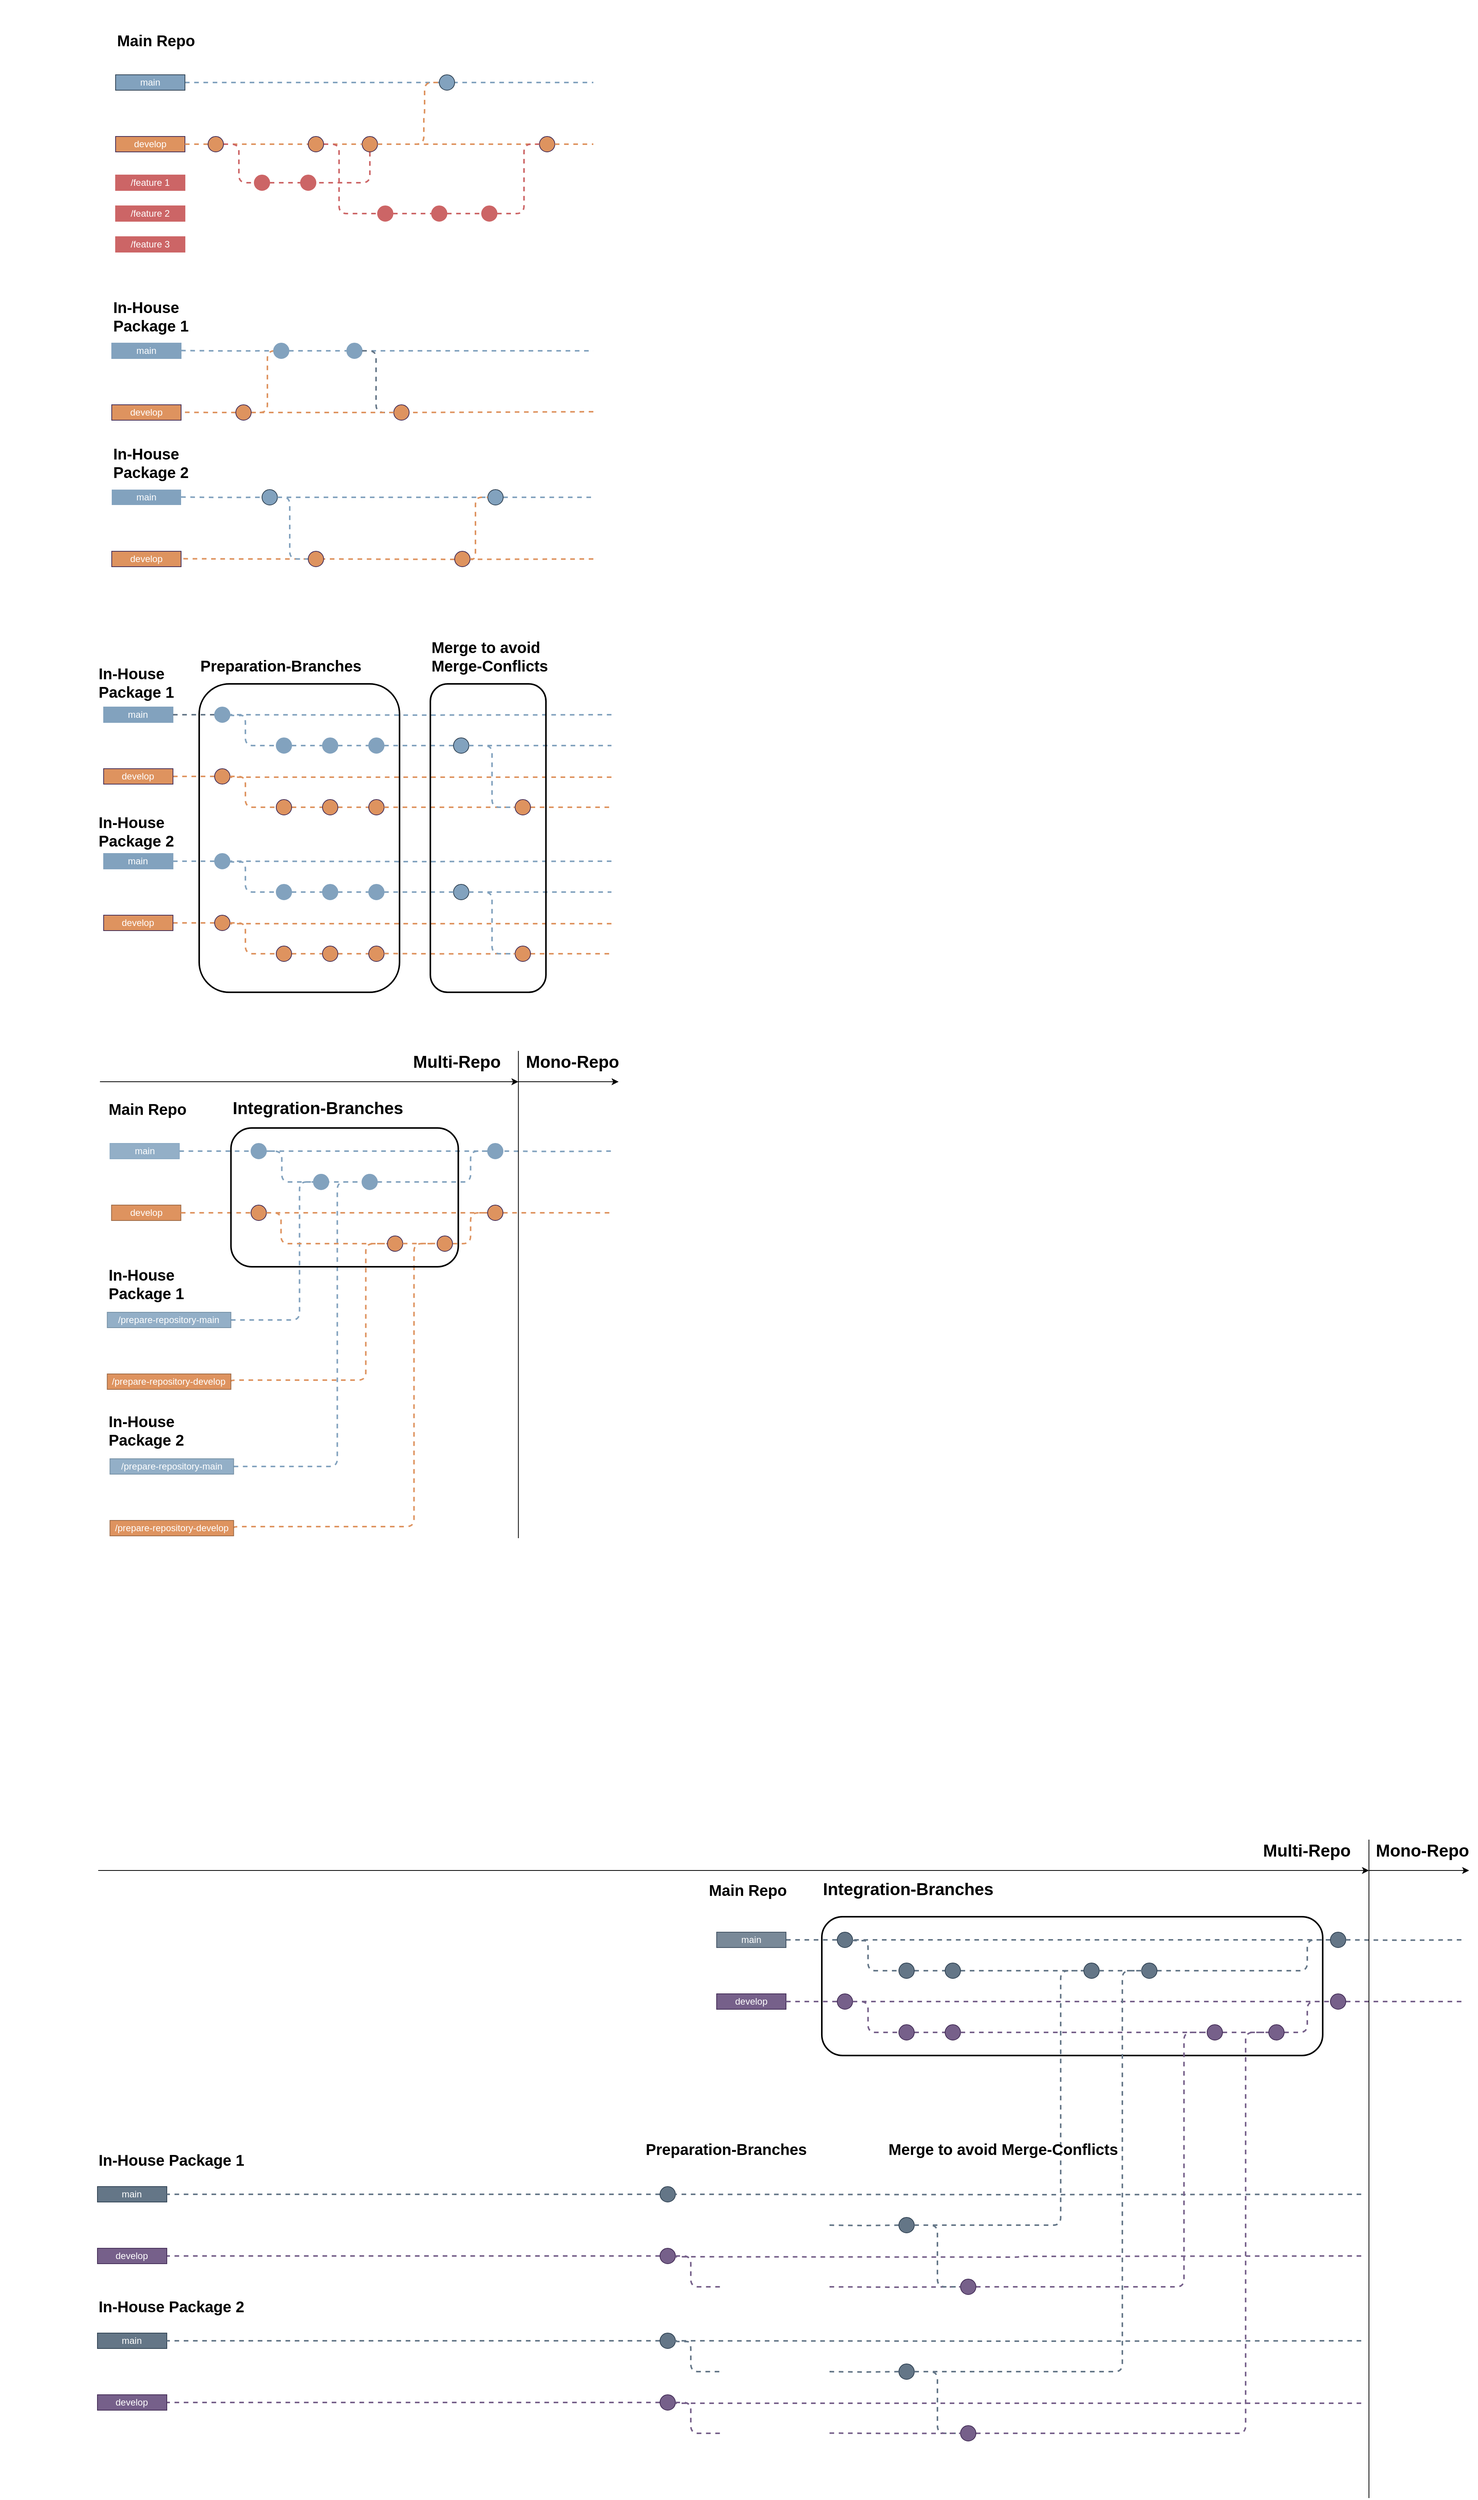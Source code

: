 <mxfile version="26.2.2">
  <diagram id="yPxyJZ8AM_hMuL3Unpa9" name="gitflow">
    <mxGraphModel dx="2776" dy="2058" grid="0" gridSize="10" guides="1" tooltips="1" connect="1" arrows="1" fold="1" page="0" pageScale="1" pageWidth="850" pageHeight="1100" math="0" shadow="0">
      <root>
        <mxCell id="0" />
        <mxCell id="1" parent="0" />
        <mxCell id="AFHyxX4Ihti5MxDWMQ6v-56" value="" style="rounded=0;whiteSpace=wrap;html=1;fillColor=none;fontColor=#ffffff;strokeColor=none;" vertex="1" parent="1">
          <mxGeometry x="-236.5" y="1243" width="914.5" height="682" as="geometry" />
        </mxCell>
        <mxCell id="AFHyxX4Ihti5MxDWMQ6v-55" value="" style="rounded=0;whiteSpace=wrap;html=1;fillColor=none;fontColor=#ffffff;strokeColor=none;" vertex="1" parent="1">
          <mxGeometry x="-237.28" y="700" width="914.5" height="522" as="geometry" />
        </mxCell>
        <mxCell id="AFHyxX4Ihti5MxDWMQ6v-54" value="" style="rounded=0;whiteSpace=wrap;html=1;fillColor=none;fontColor=#ffffff;strokeColor=none;" vertex="1" parent="1">
          <mxGeometry x="-239.75" y="-95" width="914.5" height="772" as="geometry" />
        </mxCell>
        <mxCell id="Bp6myUyQwJXxxmk4WZvx-190" style="edgeStyle=orthogonalEdgeStyle;rounded=1;orthogonalLoop=1;jettySize=auto;html=1;exitX=1;exitY=0.5;exitDx=0;exitDy=0;dashed=1;strokeColor=#d79b00;align=center;verticalAlign=middle;fontFamily=Helvetica;fontSize=10;fontColor=#FFB570;labelBackgroundColor=default;endArrow=none;endFill=0;fillColor=#ffe6cc;strokeWidth=2;" parent="1" edge="1">
          <mxGeometry relative="1" as="geometry">
            <mxPoint x="780" y="1080" as="targetPoint" />
          </mxGeometry>
        </mxCell>
        <mxCell id="Bp6myUyQwJXxxmk4WZvx-192" style="edgeStyle=orthogonalEdgeStyle;rounded=1;orthogonalLoop=1;jettySize=auto;html=1;exitX=1;exitY=0.5;exitDx=0;exitDy=0;entryX=0;entryY=0.5;entryDx=0;entryDy=0;dashed=1;strokeColor=#82b366;align=center;verticalAlign=middle;fontFamily=Helvetica;fontSize=11;fontColor=default;labelBackgroundColor=default;endArrow=none;endFill=0;fillColor=#d5e8d4;strokeWidth=2;" parent="1" edge="1">
          <mxGeometry relative="1" as="geometry">
            <mxPoint x="740.0" y="1160" as="sourcePoint" />
          </mxGeometry>
        </mxCell>
        <mxCell id="Bp6myUyQwJXxxmk4WZvx-200" style="edgeStyle=orthogonalEdgeStyle;rounded=1;orthogonalLoop=1;jettySize=auto;html=1;exitX=1;exitY=0.5;exitDx=0;exitDy=0;dashed=1;strokeColor=#82b366;align=center;verticalAlign=middle;fontFamily=Helvetica;fontSize=11;fontColor=default;labelBackgroundColor=default;endArrow=none;endFill=0;fillColor=#d5e8d4;strokeWidth=2;" parent="1" edge="1">
          <mxGeometry relative="1" as="geometry">
            <mxPoint x="800" y="1160" as="sourcePoint" />
          </mxGeometry>
        </mxCell>
        <mxCell id="OFoJnISxZLl1jWZDD38W-252" style="edgeStyle=orthogonalEdgeStyle;rounded=1;orthogonalLoop=1;jettySize=auto;html=1;exitX=1;exitY=0.5;exitDx=0;exitDy=0;dashed=1;strokeColor=light-dark(#647687,#7D8C9B);align=center;verticalAlign=middle;fontFamily=Helvetica;fontSize=10;fontColor=#FFB570;labelBackgroundColor=default;endArrow=none;endFill=0;fillColor=#ffe6cc;strokeWidth=2;entryX=0;entryY=0.5;entryDx=0;entryDy=0;" parent="1" source="OFoJnISxZLl1jWZDD38W-264" target="OFoJnISxZLl1jWZDD38W-343" edge="1">
          <mxGeometry relative="1" as="geometry">
            <mxPoint x="806.47" y="2401" as="targetPoint" />
          </mxGeometry>
        </mxCell>
        <mxCell id="OFoJnISxZLl1jWZDD38W-255" value="" style="rounded=1;whiteSpace=wrap;html=1;fillColor=none;strokeWidth=2;" parent="1" vertex="1">
          <mxGeometry x="826.47" y="2391" width="650" height="180" as="geometry" />
        </mxCell>
        <mxCell id="OFoJnISxZLl1jWZDD38W-257" value="develop" style="text;html=1;strokeColor=#432D57;fillColor=#76608a;align=center;verticalAlign=middle;whiteSpace=wrap;rounded=0;fontColor=#ffffff;" parent="1" vertex="1">
          <mxGeometry x="690" y="2491" width="90" height="20" as="geometry" />
        </mxCell>
        <mxCell id="OFoJnISxZLl1jWZDD38W-264" value="main" style="text;html=1;strokeColor=#314354;fillColor=#647687;align=center;verticalAlign=middle;whiteSpace=wrap;rounded=0;fontSize=12;fontColor=#ffffff;opacity=86;" parent="1" vertex="1">
          <mxGeometry x="690" y="2411" width="90" height="20" as="geometry" />
        </mxCell>
        <mxCell id="OFoJnISxZLl1jWZDD38W-290" style="edgeStyle=orthogonalEdgeStyle;rounded=1;orthogonalLoop=1;jettySize=auto;html=1;exitX=1;exitY=0.5;exitDx=0;exitDy=0;dashed=1;strokeColor=light-dark(#76608A,#A18EB3);align=center;verticalAlign=middle;fontFamily=Helvetica;fontSize=11;fontColor=default;labelBackgroundColor=default;endArrow=none;endFill=0;fillColor=#76608a;strokeWidth=2;" parent="1" source="OFoJnISxZLl1jWZDD38W-257" edge="1">
          <mxGeometry relative="1" as="geometry">
            <mxPoint x="846.47" y="2501" as="targetPoint" />
            <mxPoint x="766.47" y="2501" as="sourcePoint" />
          </mxGeometry>
        </mxCell>
        <mxCell id="OFoJnISxZLl1jWZDD38W-292" style="edgeStyle=orthogonalEdgeStyle;rounded=1;orthogonalLoop=1;jettySize=auto;html=1;dashed=1;endArrow=none;endFill=0;fillColor=#76608a;strokeColor=light-dark(#76608A,#A18EB3);strokeWidth=2;align=center;verticalAlign=middle;fontFamily=Helvetica;fontSize=11;fontColor=default;labelBackgroundColor=default;" parent="1" source="OFoJnISxZLl1jWZDD38W-302" target="OFoJnISxZLl1jWZDD38W-293" edge="1">
          <mxGeometry relative="1" as="geometry">
            <mxPoint x="-273.53" y="2861" as="targetPoint" />
            <mxPoint x="856.47" y="2831" as="sourcePoint" />
          </mxGeometry>
        </mxCell>
        <mxCell id="OFoJnISxZLl1jWZDD38W-293" value="develop" style="text;html=1;strokeColor=#432D57;fillColor=#76608a;align=center;verticalAlign=middle;whiteSpace=wrap;rounded=0;fontColor=#ffffff;" parent="1" vertex="1">
          <mxGeometry x="-113.53" y="2821" width="90" height="20" as="geometry" />
        </mxCell>
        <mxCell id="OFoJnISxZLl1jWZDD38W-294" value="main" style="text;html=1;strokeColor=#314354;fillColor=#647687;align=center;verticalAlign=middle;whiteSpace=wrap;rounded=0;fontSize=12;fontColor=#ffffff;" parent="1" vertex="1">
          <mxGeometry x="-113.53" y="2741" width="90" height="20" as="geometry" />
        </mxCell>
        <mxCell id="OFoJnISxZLl1jWZDD38W-295" style="edgeStyle=orthogonalEdgeStyle;rounded=1;orthogonalLoop=1;jettySize=auto;html=1;dashed=1;strokeColor=light-dark(#647687,#7D8C9B);align=center;verticalAlign=middle;fontFamily=Helvetica;fontSize=10;fontColor=#FFB570;labelBackgroundColor=default;endArrow=none;endFill=0;fillColor=#ffe6cc;strokeWidth=2;" parent="1" source="OFoJnISxZLl1jWZDD38W-303" target="OFoJnISxZLl1jWZDD38W-294" edge="1">
          <mxGeometry relative="1" as="geometry">
            <mxPoint x="856.47" y="2751" as="sourcePoint" />
          </mxGeometry>
        </mxCell>
        <mxCell id="OFoJnISxZLl1jWZDD38W-299" value="Main Repo" style="text;html=1;align=left;verticalAlign=middle;whiteSpace=wrap;rounded=0;fontSize=20;fontStyle=1" parent="1" vertex="1">
          <mxGeometry x="678" y="2341" width="120" height="30" as="geometry" />
        </mxCell>
        <mxCell id="OFoJnISxZLl1jWZDD38W-300" value="In-House Package 1" style="text;html=1;align=left;verticalAlign=middle;whiteSpace=wrap;rounded=0;fontSize=20;fontStyle=1" parent="1" vertex="1">
          <mxGeometry x="-113.53" y="2691" width="210" height="30" as="geometry" />
        </mxCell>
        <mxCell id="OFoJnISxZLl1jWZDD38W-301" value="In-House Package 2" style="text;html=1;align=left;verticalAlign=middle;whiteSpace=wrap;rounded=0;fontSize=20;fontStyle=1" parent="1" vertex="1">
          <mxGeometry x="-113.53" y="2881" width="200" height="30" as="geometry" />
        </mxCell>
        <mxCell id="OFoJnISxZLl1jWZDD38W-302" value="" style="ellipse;whiteSpace=wrap;html=1;aspect=fixed;fillColor=#76608a;strokeColor=#432D57;rounded=0;align=center;verticalAlign=middle;fontFamily=Helvetica;fontSize=12;fontColor=#ffffff;gradientColor=none;" parent="1" vertex="1">
          <mxGeometry x="616.47" y="2821" width="20" height="20" as="geometry" />
        </mxCell>
        <mxCell id="OFoJnISxZLl1jWZDD38W-303" value="" style="ellipse;whiteSpace=wrap;html=1;aspect=fixed;fillColor=#647687;strokeColor=#314354;rounded=0;align=center;verticalAlign=middle;fontFamily=Helvetica;fontSize=12;fontColor=#ffffff;gradientColor=none;" parent="1" vertex="1">
          <mxGeometry x="616.47" y="2741" width="20" height="20" as="geometry" />
        </mxCell>
        <mxCell id="OFoJnISxZLl1jWZDD38W-304" style="edgeStyle=orthogonalEdgeStyle;rounded=1;orthogonalLoop=1;jettySize=auto;html=1;dashed=1;strokeColor=light-dark(#647687,#7D8C9B);align=center;verticalAlign=middle;fontFamily=Helvetica;fontSize=10;fontColor=#FFB570;labelBackgroundColor=default;endArrow=none;endFill=0;fillColor=#ffe6cc;entryX=1;entryY=0.5;entryDx=0;entryDy=0;strokeWidth=2;" parent="1" target="OFoJnISxZLl1jWZDD38W-303" edge="1">
          <mxGeometry relative="1" as="geometry">
            <mxPoint x="1526.47" y="2751" as="sourcePoint" />
            <mxPoint x="-13.53" y="2761" as="targetPoint" />
          </mxGeometry>
        </mxCell>
        <mxCell id="OFoJnISxZLl1jWZDD38W-305" style="edgeStyle=orthogonalEdgeStyle;rounded=1;orthogonalLoop=1;jettySize=auto;html=1;dashed=1;endArrow=none;endFill=0;fillColor=#76608a;strokeColor=light-dark(#76608A,#A18EB3);strokeWidth=2;align=center;verticalAlign=middle;fontFamily=Helvetica;fontSize=11;fontColor=default;labelBackgroundColor=default;" parent="1" edge="1">
          <mxGeometry relative="1" as="geometry">
            <mxPoint x="636.47" y="2832" as="targetPoint" />
            <mxPoint x="1526.47" y="2831" as="sourcePoint" />
          </mxGeometry>
        </mxCell>
        <mxCell id="OFoJnISxZLl1jWZDD38W-307" value="" style="edgeStyle=orthogonalEdgeStyle;rounded=1;orthogonalLoop=1;jettySize=auto;html=1;entryX=0;entryY=0.5;entryDx=0;entryDy=0;dashed=1;strokeColor=light-dark(#76608A,#A18EB3);align=center;verticalAlign=middle;fontFamily=Helvetica;fontSize=11;fontColor=default;labelBackgroundColor=default;endArrow=none;endFill=0;fillColor=#76608a;strokeWidth=2;" parent="1" edge="1">
          <mxGeometry relative="1" as="geometry">
            <mxPoint x="636.47" y="2830.97" as="sourcePoint" />
            <mxPoint x="696.47" y="2870.97" as="targetPoint" />
            <Array as="points">
              <mxPoint x="636.47" y="2831.97" />
              <mxPoint x="656.47" y="2831.97" />
              <mxPoint x="656.47" y="2870.97" />
            </Array>
          </mxGeometry>
        </mxCell>
        <mxCell id="OFoJnISxZLl1jWZDD38W-314" style="edgeStyle=orthogonalEdgeStyle;rounded=1;orthogonalLoop=1;jettySize=auto;html=1;exitX=1;exitY=0.5;exitDx=0;exitDy=0;entryX=0;entryY=0.5;entryDx=0;entryDy=0;dashed=1;strokeColor=light-dark(#647687,#7D8C9B);align=center;verticalAlign=middle;fontFamily=Helvetica;fontSize=10;fontColor=#FFB570;labelBackgroundColor=default;endArrow=none;endFill=0;fillColor=#ffe6cc;strokeWidth=2;" parent="1" source="OFoJnISxZLl1jWZDD38W-375" target="OFoJnISxZLl1jWZDD38W-355" edge="1">
          <mxGeometry relative="1" as="geometry">
            <Array as="points">
              <mxPoint x="1136.47" y="2791" />
              <mxPoint x="1136.47" y="2461" />
            </Array>
          </mxGeometry>
        </mxCell>
        <mxCell id="OFoJnISxZLl1jWZDD38W-318" style="edgeStyle=orthogonalEdgeStyle;rounded=1;orthogonalLoop=1;jettySize=auto;html=1;exitX=1;exitY=0.5;exitDx=0;exitDy=0;entryX=0;entryY=0.5;entryDx=0;entryDy=0;dashed=1;strokeColor=light-dark(#76608A,#A18EB3);align=center;verticalAlign=middle;fontFamily=Helvetica;fontSize=11;fontColor=default;labelBackgroundColor=default;endArrow=none;endFill=0;fillColor=#76608a;strokeWidth=2;" parent="1" source="OFoJnISxZLl1jWZDD38W-377" target="OFoJnISxZLl1jWZDD38W-366" edge="1">
          <mxGeometry relative="1" as="geometry">
            <Array as="points">
              <mxPoint x="1296.47" y="2871" />
              <mxPoint x="1296.47" y="2541" />
            </Array>
          </mxGeometry>
        </mxCell>
        <mxCell id="OFoJnISxZLl1jWZDD38W-320" style="edgeStyle=orthogonalEdgeStyle;rounded=1;orthogonalLoop=1;jettySize=auto;html=1;dashed=1;endArrow=none;endFill=0;fillColor=#76608a;strokeColor=light-dark(#76608A,#A18EB3);strokeWidth=2;align=center;verticalAlign=middle;fontFamily=Helvetica;fontSize=11;fontColor=default;labelBackgroundColor=default;" parent="1" source="OFoJnISxZLl1jWZDD38W-324" target="OFoJnISxZLl1jWZDD38W-321" edge="1">
          <mxGeometry relative="1" as="geometry">
            <mxPoint x="-273.53" y="3051" as="targetPoint" />
            <mxPoint x="856.47" y="3021" as="sourcePoint" />
          </mxGeometry>
        </mxCell>
        <mxCell id="OFoJnISxZLl1jWZDD38W-321" value="develop" style="text;html=1;strokeColor=#432D57;fillColor=#76608a;align=center;verticalAlign=middle;whiteSpace=wrap;rounded=0;fontColor=#ffffff;" parent="1" vertex="1">
          <mxGeometry x="-113.53" y="3011" width="90" height="20" as="geometry" />
        </mxCell>
        <mxCell id="OFoJnISxZLl1jWZDD38W-322" value="main" style="text;html=1;strokeColor=#314354;fillColor=#647687;align=center;verticalAlign=middle;whiteSpace=wrap;rounded=0;fontSize=12;fontColor=#ffffff;" parent="1" vertex="1">
          <mxGeometry x="-113.53" y="2931" width="90" height="20" as="geometry" />
        </mxCell>
        <mxCell id="OFoJnISxZLl1jWZDD38W-323" style="edgeStyle=orthogonalEdgeStyle;rounded=1;orthogonalLoop=1;jettySize=auto;html=1;dashed=1;strokeColor=light-dark(#647687,#7D8C9B);align=center;verticalAlign=middle;fontFamily=Helvetica;fontSize=10;fontColor=#FFB570;labelBackgroundColor=default;endArrow=none;endFill=0;fillColor=#ffe6cc;strokeWidth=2;" parent="1" source="OFoJnISxZLl1jWZDD38W-325" target="OFoJnISxZLl1jWZDD38W-322" edge="1">
          <mxGeometry relative="1" as="geometry">
            <mxPoint x="856.47" y="2941" as="sourcePoint" />
          </mxGeometry>
        </mxCell>
        <mxCell id="OFoJnISxZLl1jWZDD38W-324" value="" style="ellipse;whiteSpace=wrap;html=1;aspect=fixed;fillColor=#76608a;strokeColor=#432D57;rounded=0;align=center;verticalAlign=middle;fontFamily=Helvetica;fontSize=12;fontColor=#ffffff;gradientColor=none;" parent="1" vertex="1">
          <mxGeometry x="616.47" y="3011" width="20" height="20" as="geometry" />
        </mxCell>
        <mxCell id="OFoJnISxZLl1jWZDD38W-325" value="" style="ellipse;whiteSpace=wrap;html=1;aspect=fixed;fillColor=#647687;strokeColor=#314354;rounded=0;align=center;verticalAlign=middle;fontFamily=Helvetica;fontSize=12;fontColor=#ffffff;gradientColor=none;" parent="1" vertex="1">
          <mxGeometry x="616.47" y="2931" width="20" height="20" as="geometry" />
        </mxCell>
        <mxCell id="OFoJnISxZLl1jWZDD38W-326" style="edgeStyle=orthogonalEdgeStyle;rounded=1;orthogonalLoop=1;jettySize=auto;html=1;dashed=1;strokeColor=light-dark(#647687,#7D8C9B);align=center;verticalAlign=middle;fontFamily=Helvetica;fontSize=10;fontColor=#FFB570;labelBackgroundColor=default;endArrow=none;endFill=0;fillColor=#ffe6cc;entryX=1;entryY=0.5;entryDx=0;entryDy=0;strokeWidth=2;" parent="1" target="OFoJnISxZLl1jWZDD38W-325" edge="1">
          <mxGeometry relative="1" as="geometry">
            <mxPoint x="1526.47" y="2941" as="sourcePoint" />
            <mxPoint x="-13.53" y="2951" as="targetPoint" />
          </mxGeometry>
        </mxCell>
        <mxCell id="OFoJnISxZLl1jWZDD38W-327" style="edgeStyle=orthogonalEdgeStyle;rounded=1;orthogonalLoop=1;jettySize=auto;html=1;dashed=1;endArrow=none;endFill=0;fillColor=#76608a;strokeColor=light-dark(#76608A,#A18EB3);strokeWidth=2;align=center;verticalAlign=middle;fontFamily=Helvetica;fontSize=11;fontColor=default;labelBackgroundColor=default;" parent="1" edge="1">
          <mxGeometry relative="1" as="geometry">
            <mxPoint x="636.47" y="3022" as="targetPoint" />
            <mxPoint x="1526.47" y="3022" as="sourcePoint" />
          </mxGeometry>
        </mxCell>
        <mxCell id="OFoJnISxZLl1jWZDD38W-328" value="" style="edgeStyle=orthogonalEdgeStyle;rounded=1;orthogonalLoop=1;jettySize=auto;html=1;entryX=0;entryY=0.5;entryDx=0;entryDy=0;dashed=1;strokeColor=light-dark(#647687,#7D8C9B);align=center;verticalAlign=middle;fontFamily=Helvetica;fontSize=10;fontColor=#FFB570;labelBackgroundColor=default;endArrow=none;endFill=0;fillColor=#ffe6cc;strokeWidth=2;" parent="1" edge="1">
          <mxGeometry relative="1" as="geometry">
            <mxPoint x="636.47" y="2941" as="sourcePoint" />
            <mxPoint x="696.47" y="2981" as="targetPoint" />
            <Array as="points">
              <mxPoint x="636.47" y="2942" />
              <mxPoint x="656.47" y="2942" />
              <mxPoint x="656.47" y="2981" />
            </Array>
          </mxGeometry>
        </mxCell>
        <mxCell id="OFoJnISxZLl1jWZDD38W-329" value="" style="edgeStyle=orthogonalEdgeStyle;rounded=1;orthogonalLoop=1;jettySize=auto;html=1;entryX=0;entryY=0.5;entryDx=0;entryDy=0;dashed=1;strokeColor=light-dark(#76608A,#A18EB3);align=center;verticalAlign=middle;fontFamily=Helvetica;fontSize=11;fontColor=default;labelBackgroundColor=default;endArrow=none;endFill=0;fillColor=#76608a;strokeWidth=2;" parent="1" edge="1">
          <mxGeometry relative="1" as="geometry">
            <mxPoint x="636.47" y="3020.97" as="sourcePoint" />
            <mxPoint x="696.47" y="3060.97" as="targetPoint" />
            <Array as="points">
              <mxPoint x="636.47" y="3021.97" />
              <mxPoint x="656.47" y="3021.97" />
              <mxPoint x="656.47" y="3060.97" />
            </Array>
          </mxGeometry>
        </mxCell>
        <mxCell id="OFoJnISxZLl1jWZDD38W-339" style="edgeStyle=orthogonalEdgeStyle;rounded=1;orthogonalLoop=1;jettySize=auto;html=1;exitX=1;exitY=0.5;exitDx=0;exitDy=0;entryX=0;entryY=0.5;entryDx=0;entryDy=0;dashed=1;strokeColor=light-dark(#76608A,#A18EB3);align=center;verticalAlign=middle;fontFamily=Helvetica;fontSize=11;fontColor=default;labelBackgroundColor=default;endArrow=none;endFill=0;fillColor=#76608a;strokeWidth=2;" parent="1" source="OFoJnISxZLl1jWZDD38W-380" edge="1">
          <mxGeometry relative="1" as="geometry">
            <Array as="points">
              <mxPoint x="1376.47" y="3061" />
              <mxPoint x="1376.47" y="2541" />
            </Array>
            <mxPoint x="1426.47" y="2541" as="targetPoint" />
            <mxPoint x="856.47" y="3061" as="sourcePoint" />
          </mxGeometry>
        </mxCell>
        <mxCell id="OFoJnISxZLl1jWZDD38W-341" style="edgeStyle=orthogonalEdgeStyle;rounded=1;orthogonalLoop=1;jettySize=auto;html=1;exitX=1;exitY=0.5;exitDx=0;exitDy=0;entryX=0;entryY=0.5;entryDx=0;entryDy=0;dashed=1;strokeColor=light-dark(#76608A,#A18EB3);align=center;verticalAlign=middle;fontFamily=Helvetica;fontSize=11;fontColor=default;labelBackgroundColor=default;endArrow=none;endFill=0;fillColor=#76608a;strokeWidth=2;" parent="1" source="OFoJnISxZLl1jWZDD38W-342" target="OFoJnISxZLl1jWZDD38W-359" edge="1">
          <mxGeometry relative="1" as="geometry" />
        </mxCell>
        <mxCell id="OFoJnISxZLl1jWZDD38W-342" value="" style="ellipse;whiteSpace=wrap;html=1;aspect=fixed;fillColor=#76608a;strokeColor=#432D57;align=center;verticalAlign=middle;fontFamily=Helvetica;fontSize=12;fontColor=#ffffff;" parent="1" vertex="1">
          <mxGeometry x="846.47" y="2491" width="20" height="20" as="geometry" />
        </mxCell>
        <mxCell id="OFoJnISxZLl1jWZDD38W-343" value="" style="ellipse;whiteSpace=wrap;html=1;aspect=fixed;fillColor=#647687;strokeColor=#314354;rounded=0;align=center;verticalAlign=middle;fontFamily=Helvetica;fontSize=12;fontColor=#ffffff;gradientColor=none;" parent="1" vertex="1">
          <mxGeometry x="846.47" y="2411" width="20" height="20" as="geometry" />
        </mxCell>
        <mxCell id="OFoJnISxZLl1jWZDD38W-344" style="edgeStyle=orthogonalEdgeStyle;rounded=1;orthogonalLoop=1;jettySize=auto;html=1;dashed=1;strokeColor=light-dark(#647687,#7D8C9B);align=center;verticalAlign=middle;fontFamily=Helvetica;fontSize=10;fontColor=#FFB570;labelBackgroundColor=default;endArrow=none;endFill=0;fillColor=#ffe6cc;entryX=1;entryY=0.5;entryDx=0;entryDy=0;exitX=0;exitY=0.5;exitDx=0;exitDy=0;strokeWidth=2;" parent="1" source="OFoJnISxZLl1jWZDD38W-360" target="OFoJnISxZLl1jWZDD38W-343" edge="1">
          <mxGeometry relative="1" as="geometry">
            <mxPoint x="1086.47" y="2421" as="sourcePoint" />
            <mxPoint x="216.47" y="2431" as="targetPoint" />
          </mxGeometry>
        </mxCell>
        <mxCell id="OFoJnISxZLl1jWZDD38W-345" value="" style="edgeStyle=orthogonalEdgeStyle;rounded=1;orthogonalLoop=1;jettySize=auto;html=1;entryX=0;entryY=0.5;entryDx=0;entryDy=0;dashed=1;strokeColor=light-dark(#647687,#7D8C9B);align=center;verticalAlign=middle;fontFamily=Helvetica;fontSize=10;fontColor=#FFB570;labelBackgroundColor=default;endArrow=none;endFill=0;fillColor=#ffe6cc;strokeWidth=2;" parent="1" edge="1">
          <mxGeometry relative="1" as="geometry">
            <mxPoint x="866.47" y="2421" as="sourcePoint" />
            <mxPoint x="926.47" y="2461" as="targetPoint" />
            <Array as="points">
              <mxPoint x="866.47" y="2422" />
              <mxPoint x="886.47" y="2422" />
              <mxPoint x="886.47" y="2461" />
            </Array>
          </mxGeometry>
        </mxCell>
        <mxCell id="OFoJnISxZLl1jWZDD38W-346" value="" style="edgeStyle=orthogonalEdgeStyle;rounded=1;orthogonalLoop=1;jettySize=auto;html=1;entryX=0;entryY=0.5;entryDx=0;entryDy=0;dashed=1;strokeColor=light-dark(#76608A,#A18EB3);align=center;verticalAlign=middle;fontFamily=Helvetica;fontSize=11;fontColor=default;labelBackgroundColor=default;endArrow=none;endFill=0;fillColor=#76608a;strokeWidth=2;" parent="1" edge="1">
          <mxGeometry relative="1" as="geometry">
            <mxPoint x="866.47" y="2500.97" as="sourcePoint" />
            <mxPoint x="926.47" y="2540.97" as="targetPoint" />
            <Array as="points">
              <mxPoint x="866.47" y="2501.97" />
              <mxPoint x="886.47" y="2501.97" />
              <mxPoint x="886.47" y="2540.97" />
            </Array>
          </mxGeometry>
        </mxCell>
        <mxCell id="OFoJnISxZLl1jWZDD38W-347" style="edgeStyle=orthogonalEdgeStyle;rounded=1;orthogonalLoop=1;jettySize=auto;html=1;exitX=1;exitY=0.5;exitDx=0;exitDy=0;dashed=1;strokeColor=light-dark(#647687,#7D8C9B);align=center;verticalAlign=middle;fontFamily=Helvetica;fontSize=10;fontColor=#FFB570;labelBackgroundColor=default;endArrow=none;endFill=0;fillColor=#ffe6cc;strokeWidth=2;" parent="1" source="OFoJnISxZLl1jWZDD38W-348" target="OFoJnISxZLl1jWZDD38W-352" edge="1">
          <mxGeometry relative="1" as="geometry" />
        </mxCell>
        <mxCell id="OFoJnISxZLl1jWZDD38W-348" value="" style="ellipse;whiteSpace=wrap;html=1;aspect=fixed;fontSize=12;fillColor=#647687;strokeColor=#314354;rounded=0;align=center;verticalAlign=middle;fontFamily=Helvetica;fontColor=#ffffff;gradientColor=none;" parent="1" vertex="1">
          <mxGeometry x="926.47" y="2451" width="20" height="20" as="geometry" />
        </mxCell>
        <mxCell id="OFoJnISxZLl1jWZDD38W-349" style="edgeStyle=orthogonalEdgeStyle;rounded=1;orthogonalLoop=1;jettySize=auto;html=1;exitX=1;exitY=0.5;exitDx=0;exitDy=0;entryX=0;entryY=0.5;entryDx=0;entryDy=0;dashed=1;strokeColor=light-dark(#76608A,#A18EB3);align=center;verticalAlign=middle;fontFamily=Helvetica;fontSize=11;fontColor=default;labelBackgroundColor=default;endArrow=none;endFill=0;fillColor=#76608a;strokeWidth=2;" parent="1" source="OFoJnISxZLl1jWZDD38W-350" target="OFoJnISxZLl1jWZDD38W-353" edge="1">
          <mxGeometry relative="1" as="geometry" />
        </mxCell>
        <mxCell id="OFoJnISxZLl1jWZDD38W-350" value="" style="ellipse;whiteSpace=wrap;html=1;aspect=fixed;fontSize=12;fillColor=#76608a;strokeColor=#432D57;align=center;verticalAlign=middle;fontFamily=Helvetica;fontColor=#ffffff;" parent="1" vertex="1">
          <mxGeometry x="926.47" y="2531" width="20" height="20" as="geometry" />
        </mxCell>
        <mxCell id="OFoJnISxZLl1jWZDD38W-351" style="edgeStyle=orthogonalEdgeStyle;rounded=1;orthogonalLoop=1;jettySize=auto;html=1;exitX=1;exitY=0.5;exitDx=0;exitDy=0;dashed=1;strokeColor=light-dark(#647687,#7D8C9B);align=center;verticalAlign=middle;fontFamily=Helvetica;fontSize=10;fontColor=#FFB570;labelBackgroundColor=default;endArrow=none;endFill=0;fillColor=#ffe6cc;entryX=0;entryY=0.5;entryDx=0;entryDy=0;strokeWidth=2;" parent="1" source="OFoJnISxZLl1jWZDD38W-352" target="OFoJnISxZLl1jWZDD38W-355" edge="1">
          <mxGeometry relative="1" as="geometry">
            <mxPoint x="1046.47" y="2461" as="targetPoint" />
          </mxGeometry>
        </mxCell>
        <mxCell id="OFoJnISxZLl1jWZDD38W-352" value="" style="ellipse;whiteSpace=wrap;html=1;aspect=fixed;fontSize=12;fillColor=#647687;strokeColor=#314354;rounded=0;align=center;verticalAlign=middle;fontFamily=Helvetica;fontColor=#ffffff;gradientColor=none;" parent="1" vertex="1">
          <mxGeometry x="986.47" y="2451" width="20" height="20" as="geometry" />
        </mxCell>
        <mxCell id="OFoJnISxZLl1jWZDD38W-353" value="" style="ellipse;whiteSpace=wrap;html=1;aspect=fixed;fontSize=12;fillColor=#76608a;strokeColor=#432D57;align=center;verticalAlign=middle;fontFamily=Helvetica;fontColor=#ffffff;" parent="1" vertex="1">
          <mxGeometry x="986.47" y="2531" width="20" height="20" as="geometry" />
        </mxCell>
        <mxCell id="OFoJnISxZLl1jWZDD38W-354" style="edgeStyle=orthogonalEdgeStyle;rounded=1;orthogonalLoop=1;jettySize=auto;html=1;exitX=1;exitY=0.5;exitDx=0;exitDy=0;entryX=0;entryY=0.5;entryDx=0;entryDy=0;dashed=1;strokeColor=light-dark(#647687,#7D8C9B);align=center;verticalAlign=middle;fontFamily=Helvetica;fontSize=10;fontColor=#FFB570;labelBackgroundColor=default;endArrow=none;endFill=0;fillColor=#ffe6cc;strokeWidth=2;" parent="1" source="OFoJnISxZLl1jWZDD38W-363" target="OFoJnISxZLl1jWZDD38W-360" edge="1">
          <mxGeometry relative="1" as="geometry">
            <Array as="points">
              <mxPoint x="1456.47" y="2461" />
              <mxPoint x="1456.47" y="2421" />
            </Array>
          </mxGeometry>
        </mxCell>
        <mxCell id="OFoJnISxZLl1jWZDD38W-355" value="" style="ellipse;whiteSpace=wrap;html=1;aspect=fixed;fontSize=12;fillColor=#647687;strokeColor=#314354;rounded=0;align=center;verticalAlign=middle;fontFamily=Helvetica;fontColor=#ffffff;gradientColor=none;" parent="1" vertex="1">
          <mxGeometry x="1166.47" y="2451" width="20" height="20" as="geometry" />
        </mxCell>
        <mxCell id="OFoJnISxZLl1jWZDD38W-356" style="edgeStyle=orthogonalEdgeStyle;rounded=1;orthogonalLoop=1;jettySize=auto;html=1;exitX=1;exitY=0.5;exitDx=0;exitDy=0;entryX=0;entryY=0.5;entryDx=0;entryDy=0;dashed=1;strokeColor=light-dark(#76608A,#A18EB3);align=center;verticalAlign=middle;fontFamily=Helvetica;fontSize=11;fontColor=default;labelBackgroundColor=default;endArrow=none;endFill=0;fillColor=#76608a;strokeWidth=2;" parent="1" source="OFoJnISxZLl1jWZDD38W-357" target="OFoJnISxZLl1jWZDD38W-359" edge="1">
          <mxGeometry relative="1" as="geometry">
            <Array as="points">
              <mxPoint x="1456.47" y="2541" />
              <mxPoint x="1456.47" y="2501" />
            </Array>
          </mxGeometry>
        </mxCell>
        <mxCell id="OFoJnISxZLl1jWZDD38W-357" value="" style="ellipse;whiteSpace=wrap;html=1;aspect=fixed;fontSize=12;fillColor=#76608a;strokeColor=#432D57;align=center;verticalAlign=middle;fontFamily=Helvetica;fontColor=#ffffff;" parent="1" vertex="1">
          <mxGeometry x="1406.47" y="2531" width="20" height="20" as="geometry" />
        </mxCell>
        <mxCell id="OFoJnISxZLl1jWZDD38W-358" style="edgeStyle=orthogonalEdgeStyle;rounded=1;orthogonalLoop=1;jettySize=auto;html=1;dashed=1;endArrow=none;endFill=0;fillColor=#76608a;strokeColor=light-dark(#76608A,#A18EB3);exitX=1;exitY=0.5;exitDx=0;exitDy=0;strokeWidth=2;align=center;verticalAlign=middle;fontFamily=Helvetica;fontSize=11;fontColor=default;labelBackgroundColor=default;" parent="1" source="OFoJnISxZLl1jWZDD38W-359" edge="1">
          <mxGeometry relative="1" as="geometry">
            <mxPoint x="1656.47" y="2501" as="targetPoint" />
            <mxPoint x="1476.47" y="2512" as="sourcePoint" />
          </mxGeometry>
        </mxCell>
        <mxCell id="OFoJnISxZLl1jWZDD38W-359" value="" style="ellipse;whiteSpace=wrap;html=1;aspect=fixed;fillColor=#76608a;strokeColor=#432D57;align=center;verticalAlign=middle;fontFamily=Helvetica;fontSize=12;fontColor=#ffffff;" parent="1" vertex="1">
          <mxGeometry x="1486.47" y="2491" width="20" height="20" as="geometry" />
        </mxCell>
        <mxCell id="OFoJnISxZLl1jWZDD38W-360" value="" style="ellipse;whiteSpace=wrap;html=1;aspect=fixed;fontSize=12;fillColor=#647687;strokeColor=#314354;rounded=0;align=center;verticalAlign=middle;fontFamily=Helvetica;fontColor=#ffffff;gradientColor=none;" parent="1" vertex="1">
          <mxGeometry x="1486.47" y="2411" width="20" height="20" as="geometry" />
        </mxCell>
        <mxCell id="OFoJnISxZLl1jWZDD38W-361" style="edgeStyle=orthogonalEdgeStyle;rounded=1;orthogonalLoop=1;jettySize=auto;html=1;dashed=1;strokeColor=light-dark(#647687,#7D8C9B);align=center;verticalAlign=middle;fontFamily=Helvetica;fontSize=10;fontColor=#FFB570;labelBackgroundColor=default;endArrow=none;endFill=0;fillColor=#ffe6cc;entryX=1;entryY=0.5;entryDx=0;entryDy=0;strokeWidth=2;" parent="1" target="OFoJnISxZLl1jWZDD38W-360" edge="1">
          <mxGeometry relative="1" as="geometry">
            <mxPoint x="1656.47" y="2421" as="sourcePoint" />
            <mxPoint x="1456.47" y="2430.5" as="targetPoint" />
          </mxGeometry>
        </mxCell>
        <mxCell id="OFoJnISxZLl1jWZDD38W-362" value="" style="edgeStyle=orthogonalEdgeStyle;rounded=1;orthogonalLoop=1;jettySize=auto;html=1;exitX=1;exitY=0.5;exitDx=0;exitDy=0;entryX=0;entryY=0.5;entryDx=0;entryDy=0;dashed=1;strokeColor=light-dark(#647687,#7D8C9B);align=center;verticalAlign=middle;fontFamily=Helvetica;fontSize=10;fontColor=#FFB570;labelBackgroundColor=default;endArrow=none;endFill=0;fillColor=#ffe6cc;strokeWidth=2;" parent="1" source="OFoJnISxZLl1jWZDD38W-355" target="OFoJnISxZLl1jWZDD38W-363" edge="1">
          <mxGeometry relative="1" as="geometry">
            <mxPoint x="1186.47" y="2461" as="sourcePoint" />
            <mxPoint x="1206.47" y="2461" as="targetPoint" />
          </mxGeometry>
        </mxCell>
        <mxCell id="OFoJnISxZLl1jWZDD38W-363" value="" style="ellipse;whiteSpace=wrap;html=1;aspect=fixed;fontSize=12;fillColor=#647687;strokeColor=#314354;rounded=0;align=center;verticalAlign=middle;fontFamily=Helvetica;fontColor=#ffffff;gradientColor=none;" parent="1" vertex="1">
          <mxGeometry x="1241.47" y="2451" width="20" height="20" as="geometry" />
        </mxCell>
        <mxCell id="OFoJnISxZLl1jWZDD38W-364" value="" style="edgeStyle=orthogonalEdgeStyle;rounded=1;orthogonalLoop=1;jettySize=auto;html=1;exitX=1;exitY=0.5;exitDx=0;exitDy=0;dashed=1;strokeColor=light-dark(#76608A,#A18EB3);align=center;verticalAlign=middle;fontFamily=Helvetica;fontSize=11;fontColor=default;labelBackgroundColor=default;endArrow=none;endFill=0;fillColor=#76608a;entryX=0;entryY=0.5;entryDx=0;entryDy=0;strokeWidth=2;" parent="1" source="OFoJnISxZLl1jWZDD38W-366" target="OFoJnISxZLl1jWZDD38W-357" edge="1">
          <mxGeometry relative="1" as="geometry">
            <mxPoint x="1006.47" y="2541" as="sourcePoint" />
            <mxPoint x="1366.47" y="2541" as="targetPoint" />
          </mxGeometry>
        </mxCell>
        <mxCell id="OFoJnISxZLl1jWZDD38W-365" value="" style="edgeStyle=orthogonalEdgeStyle;rounded=1;orthogonalLoop=1;jettySize=auto;html=1;exitX=1;exitY=0.5;exitDx=0;exitDy=0;dashed=1;strokeColor=light-dark(#76608A,#A18EB3);align=center;verticalAlign=middle;fontFamily=Helvetica;fontSize=11;fontColor=default;labelBackgroundColor=default;endArrow=none;endFill=0;fillColor=#76608a;entryX=0;entryY=0.5;entryDx=0;entryDy=0;strokeWidth=2;" parent="1" source="OFoJnISxZLl1jWZDD38W-353" target="OFoJnISxZLl1jWZDD38W-366" edge="1">
          <mxGeometry relative="1" as="geometry">
            <mxPoint x="1006.47" y="2541" as="sourcePoint" />
            <mxPoint x="1366.47" y="2541" as="targetPoint" />
          </mxGeometry>
        </mxCell>
        <mxCell id="OFoJnISxZLl1jWZDD38W-366" value="" style="ellipse;whiteSpace=wrap;html=1;aspect=fixed;fontSize=12;fillColor=#76608a;strokeColor=#432D57;align=center;verticalAlign=middle;fontFamily=Helvetica;fontColor=#ffffff;" parent="1" vertex="1">
          <mxGeometry x="1326.47" y="2531" width="20" height="20" as="geometry" />
        </mxCell>
        <mxCell id="OFoJnISxZLl1jWZDD38W-367" value="" style="endArrow=none;html=1;rounded=0;entryX=1;entryY=0;entryDx=0;entryDy=0;" parent="1" edge="1">
          <mxGeometry width="50" height="50" relative="1" as="geometry">
            <mxPoint x="1536.47" y="3145" as="sourcePoint" />
            <mxPoint x="1536.47" y="2291" as="targetPoint" />
            <Array as="points">
              <mxPoint x="1536.47" y="2591" />
            </Array>
          </mxGeometry>
        </mxCell>
        <mxCell id="OFoJnISxZLl1jWZDD38W-368" value="Mono-Repo" style="text;html=1;align=center;verticalAlign=middle;whiteSpace=wrap;rounded=0;fontSize=22;fontStyle=1" parent="1" vertex="1">
          <mxGeometry x="1536.47" y="2291" width="140" height="30" as="geometry" />
        </mxCell>
        <mxCell id="OFoJnISxZLl1jWZDD38W-369" value="Preparation-Branches" style="text;html=1;align=left;verticalAlign=middle;whiteSpace=wrap;rounded=0;fontSize=20;fontStyle=1" parent="1" vertex="1">
          <mxGeometry x="596.47" y="2659" width="240" height="65" as="geometry" />
        </mxCell>
        <mxCell id="OFoJnISxZLl1jWZDD38W-370" value="Integration-Branches" style="text;html=1;align=left;verticalAlign=middle;whiteSpace=wrap;rounded=0;fontSize=22;fontStyle=1" parent="1" vertex="1">
          <mxGeometry x="826.47" y="2341" width="410" height="30" as="geometry" />
        </mxCell>
        <mxCell id="OFoJnISxZLl1jWZDD38W-371" value="Multi-Repo" style="text;html=1;align=center;verticalAlign=middle;whiteSpace=wrap;rounded=0;fontSize=22;fontStyle=1" parent="1" vertex="1">
          <mxGeometry x="1386.47" y="2291" width="140" height="30" as="geometry" />
        </mxCell>
        <mxCell id="OFoJnISxZLl1jWZDD38W-372" value="" style="endArrow=classic;html=1;rounded=0;" parent="1" edge="1">
          <mxGeometry width="50" height="50" relative="1" as="geometry">
            <mxPoint x="-112.53" y="2331" as="sourcePoint" />
            <mxPoint x="1536.47" y="2331" as="targetPoint" />
          </mxGeometry>
        </mxCell>
        <mxCell id="OFoJnISxZLl1jWZDD38W-373" value="" style="endArrow=classic;html=1;rounded=0;" parent="1" edge="1">
          <mxGeometry width="50" height="50" relative="1" as="geometry">
            <mxPoint x="1536.47" y="2331" as="sourcePoint" />
            <mxPoint x="1666.47" y="2331" as="targetPoint" />
          </mxGeometry>
        </mxCell>
        <mxCell id="OFoJnISxZLl1jWZDD38W-374" value="" style="edgeStyle=orthogonalEdgeStyle;rounded=1;orthogonalLoop=1;jettySize=auto;html=1;exitX=1;exitY=0.5;exitDx=0;exitDy=0;entryX=0;entryY=0.5;entryDx=0;entryDy=0;dashed=1;strokeColor=light-dark(#647687,#7D8C9B);align=center;verticalAlign=middle;fontFamily=Helvetica;fontSize=10;fontColor=#FFB570;labelBackgroundColor=default;endArrow=none;endFill=0;fillColor=#ffe6cc;strokeWidth=2;" parent="1" target="OFoJnISxZLl1jWZDD38W-375" edge="1">
          <mxGeometry relative="1" as="geometry">
            <Array as="points" />
            <mxPoint x="836.47" y="2791" as="sourcePoint" />
            <mxPoint x="1166.47" y="2401" as="targetPoint" />
          </mxGeometry>
        </mxCell>
        <mxCell id="OFoJnISxZLl1jWZDD38W-375" value="" style="ellipse;whiteSpace=wrap;html=1;aspect=fixed;fontSize=12;fillColor=#647687;strokeColor=#314354;rounded=0;align=center;verticalAlign=middle;fontFamily=Helvetica;fontColor=#ffffff;gradientColor=none;" parent="1" vertex="1">
          <mxGeometry x="926.47" y="2781" width="20" height="20" as="geometry" />
        </mxCell>
        <mxCell id="OFoJnISxZLl1jWZDD38W-376" value="" style="edgeStyle=orthogonalEdgeStyle;rounded=1;orthogonalLoop=1;jettySize=auto;html=1;exitX=1;exitY=0.5;exitDx=0;exitDy=0;entryX=0;entryY=0.5;entryDx=0;entryDy=0;dashed=1;strokeColor=light-dark(#76608A,#A18EB3);align=center;verticalAlign=middle;fontFamily=Helvetica;fontSize=11;fontColor=default;labelBackgroundColor=default;endArrow=none;endFill=0;fillColor=#76608a;strokeWidth=2;" parent="1" target="OFoJnISxZLl1jWZDD38W-377" edge="1">
          <mxGeometry relative="1" as="geometry">
            <Array as="points" />
            <mxPoint x="836.47" y="2871" as="sourcePoint" />
            <mxPoint x="1326.47" y="2481" as="targetPoint" />
          </mxGeometry>
        </mxCell>
        <mxCell id="OFoJnISxZLl1jWZDD38W-377" value="" style="ellipse;whiteSpace=wrap;html=1;aspect=fixed;fontSize=12;fillColor=#76608a;strokeColor=#432D57;align=center;verticalAlign=middle;fontFamily=Helvetica;fontColor=#ffffff;rounded=0;gradientColor=none;" parent="1" vertex="1">
          <mxGeometry x="1006.47" y="2861" width="20" height="20" as="geometry" />
        </mxCell>
        <mxCell id="OFoJnISxZLl1jWZDD38W-378" style="edgeStyle=orthogonalEdgeStyle;rounded=1;orthogonalLoop=1;jettySize=auto;html=1;exitX=1;exitY=0.5;exitDx=0;exitDy=0;entryX=0;entryY=0.5;entryDx=0;entryDy=0;dashed=1;strokeColor=light-dark(#647687,#7D8C9B);strokeWidth=2;align=center;verticalAlign=middle;fontFamily=Helvetica;fontSize=10;fontColor=#FFB570;labelBackgroundColor=default;endArrow=none;endFill=0;fillColor=#ffe6cc;" parent="1" source="OFoJnISxZLl1jWZDD38W-375" target="OFoJnISxZLl1jWZDD38W-377" edge="1">
          <mxGeometry relative="1" as="geometry" />
        </mxCell>
        <mxCell id="OFoJnISxZLl1jWZDD38W-379" value="" style="ellipse;whiteSpace=wrap;html=1;aspect=fixed;fontSize=12;fillColor=#647687;strokeColor=#314354;rounded=0;align=center;verticalAlign=middle;fontFamily=Helvetica;fontColor=#ffffff;gradientColor=none;" parent="1" vertex="1">
          <mxGeometry x="926.47" y="2971" width="20" height="20" as="geometry" />
        </mxCell>
        <mxCell id="OFoJnISxZLl1jWZDD38W-380" value="" style="ellipse;whiteSpace=wrap;html=1;aspect=fixed;fontSize=12;fillColor=#76608a;strokeColor=#432D57;align=center;verticalAlign=middle;fontFamily=Helvetica;fontColor=#ffffff;rounded=0;gradientColor=none;" parent="1" vertex="1">
          <mxGeometry x="1006.47" y="3051" width="20" height="20" as="geometry" />
        </mxCell>
        <mxCell id="OFoJnISxZLl1jWZDD38W-381" style="edgeStyle=orthogonalEdgeStyle;rounded=1;orthogonalLoop=1;jettySize=auto;html=1;exitX=1;exitY=0.5;exitDx=0;exitDy=0;entryX=0;entryY=0.5;entryDx=0;entryDy=0;dashed=1;strokeColor=light-dark(#647687,#7D8C9B);strokeWidth=2;align=center;verticalAlign=middle;fontFamily=Helvetica;fontSize=10;fontColor=#FFB570;labelBackgroundColor=default;endArrow=none;endFill=0;fillColor=#ffe6cc;" parent="1" source="OFoJnISxZLl1jWZDD38W-379" target="OFoJnISxZLl1jWZDD38W-380" edge="1">
          <mxGeometry relative="1" as="geometry" />
        </mxCell>
        <mxCell id="OFoJnISxZLl1jWZDD38W-382" value="Merge to avoid Merge-Conflicts" style="text;html=1;align=left;verticalAlign=middle;whiteSpace=wrap;rounded=0;fontSize=20;fontStyle=1" parent="1" vertex="1">
          <mxGeometry x="911.47" y="2651.5" width="337" height="80" as="geometry" />
        </mxCell>
        <mxCell id="OFoJnISxZLl1jWZDD38W-385" style="edgeStyle=orthogonalEdgeStyle;rounded=1;orthogonalLoop=1;jettySize=auto;html=1;dashed=1;strokeColor=light-dark(#647687,#7D8C9B);align=center;verticalAlign=middle;fontFamily=Helvetica;fontSize=10;fontColor=#FFB570;labelBackgroundColor=default;endArrow=none;endFill=0;fillColor=#ffe6cc;strokeWidth=2;entryX=0;entryY=0.5;entryDx=0;entryDy=0;exitX=1;exitY=0.5;exitDx=0;exitDy=0;" parent="1" target="OFoJnISxZLl1jWZDD38W-379" edge="1">
          <mxGeometry relative="1" as="geometry">
            <mxPoint x="836.47" y="2981" as="sourcePoint" />
            <mxPoint x="876.47" y="2980.74" as="targetPoint" />
          </mxGeometry>
        </mxCell>
        <mxCell id="OFoJnISxZLl1jWZDD38W-386" style="edgeStyle=orthogonalEdgeStyle;rounded=1;orthogonalLoop=1;jettySize=auto;html=1;exitX=1;exitY=0.5;exitDx=0;exitDy=0;entryX=0;entryY=0.5;entryDx=0;entryDy=0;dashed=1;strokeColor=light-dark(#647687,#7D8C9B);align=center;verticalAlign=middle;fontFamily=Helvetica;fontSize=10;fontColor=#FFB570;labelBackgroundColor=default;endArrow=none;endFill=0;fillColor=#ffe6cc;strokeWidth=2;" parent="1" source="OFoJnISxZLl1jWZDD38W-379" edge="1">
          <mxGeometry relative="1" as="geometry">
            <Array as="points">
              <mxPoint x="1216.47" y="2981" />
              <mxPoint x="1216.47" y="2461" />
            </Array>
            <mxPoint x="1026.47" y="2791" as="sourcePoint" />
            <mxPoint x="1246.47" y="2461" as="targetPoint" />
          </mxGeometry>
        </mxCell>
        <mxCell id="OFoJnISxZLl1jWZDD38W-387" style="edgeStyle=orthogonalEdgeStyle;rounded=1;orthogonalLoop=1;jettySize=auto;html=1;exitX=1;exitY=0.5;exitDx=0;exitDy=0;dashed=1;strokeColor=light-dark(#76608A,#A18EB3);align=center;verticalAlign=middle;fontFamily=Helvetica;fontSize=11;fontColor=default;labelBackgroundColor=default;endArrow=none;endFill=0;fillColor=#76608a;strokeWidth=2;entryX=0;entryY=0.5;entryDx=0;entryDy=0;" parent="1" target="OFoJnISxZLl1jWZDD38W-380" edge="1">
          <mxGeometry relative="1" as="geometry">
            <mxPoint x="836.47" y="3060.74" as="sourcePoint" />
            <mxPoint x="876.47" y="3060.74" as="targetPoint" />
          </mxGeometry>
        </mxCell>
        <mxCell id="AFHyxX4Ihti5MxDWMQ6v-44" value="" style="group" vertex="1" connectable="0" parent="1">
          <mxGeometry x="-95" y="-58" width="625" height="698" as="geometry" />
        </mxCell>
        <mxCell id="OFoJnISxZLl1jWZDD38W-157" style="edgeStyle=orthogonalEdgeStyle;rounded=1;orthogonalLoop=1;jettySize=auto;html=1;dashed=1;strokeColor=light-dark(#82A2BE,#82A2BE);align=center;verticalAlign=middle;fontFamily=Helvetica;fontSize=10;fontColor=#FFB570;labelBackgroundColor=default;endArrow=none;endFill=0;fillColor=#ffe6cc;strokeWidth=2;" parent="AFHyxX4Ihti5MxDWMQ6v-44" source="OFoJnISxZLl1jWZDD38W-124" edge="1">
          <mxGeometry relative="1" as="geometry">
            <mxPoint x="625" y="70" as="targetPoint" />
            <mxPoint x="17" y="69.86" as="sourcePoint" />
          </mxGeometry>
        </mxCell>
        <mxCell id="OFoJnISxZLl1jWZDD38W-116" style="edgeStyle=orthogonalEdgeStyle;rounded=1;orthogonalLoop=1;jettySize=auto;html=1;exitX=1;exitY=0.5;exitDx=0;exitDy=0;entryX=0;entryY=0.5;entryDx=0;entryDy=0;dashed=1;strokeColor=light-dark(#DE935F,#DE935F);align=center;verticalAlign=middle;fontFamily=Helvetica;fontSize=11;fontColor=default;labelBackgroundColor=default;endArrow=none;endFill=0;fillColor=#76608a;strokeWidth=2;" parent="AFHyxX4Ihti5MxDWMQ6v-44" source="OFoJnISxZLl1jWZDD38W-153" target="OFoJnISxZLl1jWZDD38W-139" edge="1">
          <mxGeometry relative="1" as="geometry" />
        </mxCell>
        <mxCell id="OFoJnISxZLl1jWZDD38W-117" value="develop" style="text;html=1;strokeColor=#432D57;fillColor=light-dark(#DE935F,#DE935F);align=center;verticalAlign=middle;whiteSpace=wrap;rounded=0;fontColor=#ffffff;" parent="AFHyxX4Ihti5MxDWMQ6v-44" vertex="1">
          <mxGeometry x="5" y="140" width="90" height="20" as="geometry" />
        </mxCell>
        <mxCell id="OFoJnISxZLl1jWZDD38W-118" style="edgeStyle=orthogonalEdgeStyle;rounded=1;orthogonalLoop=1;jettySize=auto;html=1;dashed=1;endArrow=none;endFill=0;fontSize=12;fontColor=#FFB570;fillColor=#1ba1e2;strokeColor=light-dark(#CC6566,#CC6566);entryX=1;entryY=0.5;entryDx=0;entryDy=0;strokeWidth=2;align=center;verticalAlign=middle;fontFamily=Helvetica;labelBackgroundColor=default;" parent="AFHyxX4Ihti5MxDWMQ6v-44" source="OFoJnISxZLl1jWZDD38W-120" target="OFoJnISxZLl1jWZDD38W-127" edge="1">
          <mxGeometry relative="1" as="geometry">
            <Array as="points">
              <mxPoint x="335" y="200" />
            </Array>
          </mxGeometry>
        </mxCell>
        <mxCell id="OFoJnISxZLl1jWZDD38W-119" style="edgeStyle=orthogonalEdgeStyle;rounded=1;orthogonalLoop=1;jettySize=auto;html=1;exitX=1;exitY=0.5;exitDx=0;exitDy=0;dashed=1;strokeColor=light-dark(#DE935F,#DE935F);align=center;verticalAlign=middle;fontFamily=Helvetica;fontSize=11;fontColor=default;labelBackgroundColor=default;endArrow=none;endFill=0;fillColor=#76608a;strokeWidth=2;" parent="AFHyxX4Ihti5MxDWMQ6v-44" source="OFoJnISxZLl1jWZDD38W-120" target="OFoJnISxZLl1jWZDD38W-156" edge="1">
          <mxGeometry relative="1" as="geometry">
            <mxPoint x="425" y="60" as="targetPoint" />
            <Array as="points">
              <mxPoint x="405" y="150" />
              <mxPoint x="405" y="110" />
              <mxPoint x="406" y="110" />
              <mxPoint x="406" y="70" />
            </Array>
          </mxGeometry>
        </mxCell>
        <mxCell id="OFoJnISxZLl1jWZDD38W-120" value="" style="ellipse;whiteSpace=wrap;html=1;aspect=fixed;fillColor=light-dark(#DE935F,#DE935F);strokeColor=#432D57;align=center;verticalAlign=middle;fontFamily=Helvetica;fontSize=12;fontColor=#ffffff;" parent="AFHyxX4Ihti5MxDWMQ6v-44" vertex="1">
          <mxGeometry x="324.97" y="140" width="20" height="20" as="geometry" />
        </mxCell>
        <mxCell id="OFoJnISxZLl1jWZDD38W-121" style="edgeStyle=orthogonalEdgeStyle;rounded=1;orthogonalLoop=1;jettySize=auto;html=1;dashed=1;endArrow=none;endFill=0;fillColor=#76608a;strokeColor=light-dark(#DE935F,#DE935F);exitX=1;exitY=0.5;exitDx=0;exitDy=0;strokeWidth=2;align=center;verticalAlign=middle;fontFamily=Helvetica;fontSize=11;fontColor=default;labelBackgroundColor=default;" parent="AFHyxX4Ihti5MxDWMQ6v-44" source="OFoJnISxZLl1jWZDD38W-139" target="OFoJnISxZLl1jWZDD38W-120" edge="1">
          <mxGeometry relative="1" as="geometry">
            <mxPoint x="735" y="180" as="targetPoint" />
            <mxPoint x="234.97" y="150" as="sourcePoint" />
          </mxGeometry>
        </mxCell>
        <mxCell id="OFoJnISxZLl1jWZDD38W-122" value="" style="ellipse;whiteSpace=wrap;html=1;aspect=fixed;fillColor=light-dark(#DE935F,#DE935F);strokeColor=#432D57;align=center;verticalAlign=middle;fontFamily=Helvetica;fontSize=12;fontColor=#ffffff;" parent="AFHyxX4Ihti5MxDWMQ6v-44" vertex="1">
          <mxGeometry x="555" y="140" width="20" height="20" as="geometry" />
        </mxCell>
        <mxCell id="OFoJnISxZLl1jWZDD38W-123" style="edgeStyle=orthogonalEdgeStyle;rounded=1;orthogonalLoop=1;jettySize=auto;html=1;dashed=1;endArrow=none;endFill=0;fillColor=#76608a;strokeColor=light-dark(#DE935F,#DE935F);strokeWidth=2;align=center;verticalAlign=middle;fontFamily=Helvetica;fontSize=11;fontColor=default;labelBackgroundColor=default;" parent="AFHyxX4Ihti5MxDWMQ6v-44" source="OFoJnISxZLl1jWZDD38W-120" target="OFoJnISxZLl1jWZDD38W-122" edge="1">
          <mxGeometry relative="1" as="geometry">
            <mxPoint x="735" y="180" as="targetPoint" />
            <mxPoint x="425" y="180" as="sourcePoint" />
          </mxGeometry>
        </mxCell>
        <mxCell id="OFoJnISxZLl1jWZDD38W-125" value="" style="ellipse;whiteSpace=wrap;html=1;aspect=fixed;fontSize=12;fillColor=light-dark(#CC6566,#CC6566);strokeColor=light-dark(#CC6566,#794343);rounded=0;align=center;verticalAlign=middle;fontFamily=Helvetica;fontColor=#ffffff;gradientColor=none;" parent="AFHyxX4Ihti5MxDWMQ6v-44" vertex="1">
          <mxGeometry x="185" y="190" width="20" height="20" as="geometry" />
        </mxCell>
        <mxCell id="OFoJnISxZLl1jWZDD38W-126" style="edgeStyle=orthogonalEdgeStyle;rounded=1;orthogonalLoop=1;jettySize=auto;html=1;dashed=1;endArrow=none;endFill=0;fontSize=12;fontColor=#FFB570;fillColor=#1ba1e2;strokeColor=light-dark(#CC6566,#CC6566);exitX=1;exitY=0.5;exitDx=0;exitDy=0;strokeWidth=2;align=center;verticalAlign=middle;fontFamily=Helvetica;labelBackgroundColor=default;" parent="AFHyxX4Ihti5MxDWMQ6v-44" source="OFoJnISxZLl1jWZDD38W-139" target="OFoJnISxZLl1jWZDD38W-130" edge="1">
          <mxGeometry relative="1" as="geometry">
            <mxPoint x="285" y="150" as="sourcePoint" />
            <Array as="points">
              <mxPoint x="295" y="150" />
              <mxPoint x="295" y="240" />
            </Array>
          </mxGeometry>
        </mxCell>
        <mxCell id="OFoJnISxZLl1jWZDD38W-127" value="" style="ellipse;whiteSpace=wrap;html=1;aspect=fixed;fontSize=12;fillColor=light-dark(#CC6566,#CC6566);strokeColor=light-dark(#CC6566,#794343);rounded=0;align=center;verticalAlign=middle;fontFamily=Helvetica;fontColor=#ffffff;gradientColor=none;" parent="AFHyxX4Ihti5MxDWMQ6v-44" vertex="1">
          <mxGeometry x="245.0" y="190" width="20" height="20" as="geometry" />
        </mxCell>
        <mxCell id="OFoJnISxZLl1jWZDD38W-128" style="edgeStyle=orthogonalEdgeStyle;rounded=1;orthogonalLoop=1;jettySize=auto;html=1;dashed=1;endArrow=none;endFill=0;fontSize=12;fontColor=#FFB570;fillColor=#1ba1e2;strokeColor=light-dark(#CC6566,#CC6566);entryX=0;entryY=0.5;entryDx=0;entryDy=0;exitX=1;exitY=0.5;exitDx=0;exitDy=0;strokeWidth=2;align=center;verticalAlign=middle;fontFamily=Helvetica;labelBackgroundColor=default;" parent="AFHyxX4Ihti5MxDWMQ6v-44" source="OFoJnISxZLl1jWZDD38W-138" target="OFoJnISxZLl1jWZDD38W-122" edge="1">
          <mxGeometry relative="1" as="geometry">
            <mxPoint x="455" y="190" as="targetPoint" />
            <Array as="points">
              <mxPoint x="535" y="240" />
              <mxPoint x="535" y="150" />
            </Array>
          </mxGeometry>
        </mxCell>
        <mxCell id="OFoJnISxZLl1jWZDD38W-129" style="edgeStyle=orthogonalEdgeStyle;rounded=1;orthogonalLoop=1;jettySize=auto;html=1;entryX=0;entryY=0.5;entryDx=0;entryDy=0;dashed=1;strokeColor=light-dark(#CC6566,#CC6566);align=center;verticalAlign=middle;fontFamily=Helvetica;fontSize=12;fontColor=#FFB570;labelBackgroundColor=default;endArrow=none;endFill=0;fillColor=#1ba1e2;strokeWidth=2;" parent="AFHyxX4Ihti5MxDWMQ6v-44" source="OFoJnISxZLl1jWZDD38W-130" target="OFoJnISxZLl1jWZDD38W-137" edge="1">
          <mxGeometry relative="1" as="geometry" />
        </mxCell>
        <mxCell id="OFoJnISxZLl1jWZDD38W-130" value="" style="ellipse;whiteSpace=wrap;html=1;aspect=fixed;fontSize=12;fillColor=light-dark(#CC6566,#CC6566);strokeColor=light-dark(#CC6566,#794343);rounded=0;align=center;verticalAlign=middle;fontFamily=Helvetica;fontColor=#ffffff;gradientColor=none;" parent="AFHyxX4Ihti5MxDWMQ6v-44" vertex="1">
          <mxGeometry x="344.97" y="230" width="20" height="20" as="geometry" />
        </mxCell>
        <mxCell id="OFoJnISxZLl1jWZDD38W-132" value="/feature 1" style="text;html=1;align=center;verticalAlign=middle;whiteSpace=wrap;rounded=0;fillColor=light-dark(#CC6566,#CC6566);strokeColor=light-dark(#CC6566,#7C4344);fontColor=#ffffff;" parent="AFHyxX4Ihti5MxDWMQ6v-44" vertex="1">
          <mxGeometry x="5" y="190" width="90" height="20" as="geometry" />
        </mxCell>
        <mxCell id="OFoJnISxZLl1jWZDD38W-133" value="/feature 2" style="text;html=1;strokeColor=light-dark(#CC6566,#7C4344);fillColor=light-dark(#CC6566,#CC6566);align=center;verticalAlign=middle;whiteSpace=wrap;rounded=0;fontColor=#ffffff;" parent="AFHyxX4Ihti5MxDWMQ6v-44" vertex="1">
          <mxGeometry x="5" y="230" width="90" height="20" as="geometry" />
        </mxCell>
        <mxCell id="OFoJnISxZLl1jWZDD38W-135" style="edgeStyle=orthogonalEdgeStyle;rounded=1;orthogonalLoop=1;jettySize=auto;html=1;dashed=1;endArrow=none;endFill=0;fontSize=12;fontColor=#FFB570;fillColor=#1ba1e2;strokeColor=light-dark(#CC6566,#CC6566);strokeWidth=2;align=center;verticalAlign=middle;fontFamily=Helvetica;labelBackgroundColor=default;" parent="AFHyxX4Ihti5MxDWMQ6v-44" source="OFoJnISxZLl1jWZDD38W-125" target="OFoJnISxZLl1jWZDD38W-127" edge="1">
          <mxGeometry relative="1" as="geometry">
            <mxPoint x="214.97" y="260" as="sourcePoint" />
            <mxPoint x="264.97" y="260" as="targetPoint" />
          </mxGeometry>
        </mxCell>
        <mxCell id="OFoJnISxZLl1jWZDD38W-136" style="edgeStyle=orthogonalEdgeStyle;rounded=1;orthogonalLoop=1;jettySize=auto;html=1;dashed=1;strokeColor=light-dark(#CC6566,#CC6566);align=center;verticalAlign=middle;fontFamily=Helvetica;fontSize=12;fontColor=#FFB570;labelBackgroundColor=default;endArrow=none;endFill=0;fillColor=#1ba1e2;strokeWidth=2;" parent="AFHyxX4Ihti5MxDWMQ6v-44" source="OFoJnISxZLl1jWZDD38W-137" target="OFoJnISxZLl1jWZDD38W-138" edge="1">
          <mxGeometry relative="1" as="geometry" />
        </mxCell>
        <mxCell id="OFoJnISxZLl1jWZDD38W-137" value="" style="ellipse;whiteSpace=wrap;html=1;aspect=fixed;fontSize=12;fillColor=light-dark(#CC6566,#CC6566);strokeColor=light-dark(#CC6566,#794343);rounded=0;align=center;verticalAlign=middle;fontFamily=Helvetica;fontColor=#ffffff;gradientColor=none;" parent="AFHyxX4Ihti5MxDWMQ6v-44" vertex="1">
          <mxGeometry x="415" y="230" width="20" height="20" as="geometry" />
        </mxCell>
        <mxCell id="OFoJnISxZLl1jWZDD38W-138" value="" style="ellipse;whiteSpace=wrap;html=1;aspect=fixed;fontSize=12;fillColor=light-dark(#CC6566,#CC6566);strokeColor=light-dark(#CC6566,#794343);rounded=0;align=center;verticalAlign=middle;fontFamily=Helvetica;fontColor=#ffffff;gradientColor=none;" parent="AFHyxX4Ihti5MxDWMQ6v-44" vertex="1">
          <mxGeometry x="480" y="230" width="20" height="20" as="geometry" />
        </mxCell>
        <mxCell id="OFoJnISxZLl1jWZDD38W-139" value="" style="ellipse;whiteSpace=wrap;html=1;aspect=fixed;fillColor=light-dark(#DE935F,#DE935F);strokeColor=#432D57;align=center;verticalAlign=middle;fontFamily=Helvetica;fontSize=12;fontColor=#ffffff;" parent="AFHyxX4Ihti5MxDWMQ6v-44" vertex="1">
          <mxGeometry x="254.97" y="140" width="20" height="20" as="geometry" />
        </mxCell>
        <mxCell id="OFoJnISxZLl1jWZDD38W-142" value="/feature 3" style="text;html=1;strokeColor=light-dark(#CC6566,#7C4344);fillColor=light-dark(#CC6566,#CC6566);align=center;verticalAlign=middle;whiteSpace=wrap;rounded=0;fontColor=#ffffff;" parent="AFHyxX4Ihti5MxDWMQ6v-44" vertex="1">
          <mxGeometry x="5" y="270" width="90" height="20" as="geometry" />
        </mxCell>
        <mxCell id="OFoJnISxZLl1jWZDD38W-146" value="" style="edgeStyle=orthogonalEdgeStyle;rounded=1;orthogonalLoop=1;jettySize=auto;html=1;dashed=1;endArrow=none;endFill=0;fillColor=#76608a;strokeColor=light-dark(#DE935F,#DE935F);strokeWidth=2;align=center;verticalAlign=middle;fontFamily=Helvetica;fontSize=11;fontColor=default;labelBackgroundColor=default;" parent="AFHyxX4Ihti5MxDWMQ6v-44" source="OFoJnISxZLl1jWZDD38W-122" edge="1">
          <mxGeometry relative="1" as="geometry">
            <mxPoint x="625" y="150" as="targetPoint" />
            <mxPoint x="575" y="150" as="sourcePoint" />
          </mxGeometry>
        </mxCell>
        <mxCell id="OFoJnISxZLl1jWZDD38W-151" value="" style="edgeStyle=orthogonalEdgeStyle;rounded=1;orthogonalLoop=1;jettySize=auto;html=1;exitX=1;exitY=0.5;exitDx=0;exitDy=0;entryX=0;entryY=0.5;entryDx=0;entryDy=0;dashed=1;strokeColor=light-dark(#DE935F,#DE935F);align=center;verticalAlign=middle;fontFamily=Helvetica;fontSize=11;fontColor=default;labelBackgroundColor=default;endArrow=none;endFill=0;fillColor=#76608a;strokeWidth=2;" parent="AFHyxX4Ihti5MxDWMQ6v-44" source="OFoJnISxZLl1jWZDD38W-117" target="OFoJnISxZLl1jWZDD38W-153" edge="1">
          <mxGeometry relative="1" as="geometry">
            <mxPoint x="95" y="150" as="sourcePoint" />
            <mxPoint x="235" y="150" as="targetPoint" />
          </mxGeometry>
        </mxCell>
        <mxCell id="OFoJnISxZLl1jWZDD38W-152" style="edgeStyle=orthogonalEdgeStyle;rounded=1;orthogonalLoop=1;jettySize=auto;html=1;exitX=1;exitY=0.5;exitDx=0;exitDy=0;entryX=0;entryY=0.5;entryDx=0;entryDy=0;dashed=1;strokeColor=light-dark(#CC6566,#CC6566);align=center;verticalAlign=middle;fontFamily=Helvetica;fontSize=12;fontColor=#FFB570;labelBackgroundColor=default;endArrow=none;endFill=0;fillColor=#1ba1e2;strokeWidth=2;" parent="AFHyxX4Ihti5MxDWMQ6v-44" source="OFoJnISxZLl1jWZDD38W-153" target="OFoJnISxZLl1jWZDD38W-125" edge="1">
          <mxGeometry relative="1" as="geometry" />
        </mxCell>
        <mxCell id="OFoJnISxZLl1jWZDD38W-153" value="" style="ellipse;whiteSpace=wrap;html=1;aspect=fixed;fillColor=light-dark(#DE935F,#DE935F);strokeColor=#432D57;fontColor=#ffffff;" parent="AFHyxX4Ihti5MxDWMQ6v-44" vertex="1">
          <mxGeometry x="125" y="140" width="20" height="20" as="geometry" />
        </mxCell>
        <mxCell id="OFoJnISxZLl1jWZDD38W-154" value="Main Repo" style="text;html=1;align=left;verticalAlign=middle;whiteSpace=wrap;rounded=0;fontSize=20;fontStyle=1" parent="AFHyxX4Ihti5MxDWMQ6v-44" vertex="1">
          <mxGeometry x="5" width="120" height="30" as="geometry" />
        </mxCell>
        <mxCell id="OFoJnISxZLl1jWZDD38W-156" value="" style="ellipse;whiteSpace=wrap;html=1;aspect=fixed;fillColor=light-dark(#82A2BE,#82A2BE);strokeColor=#314354;rounded=0;align=center;verticalAlign=middle;fontFamily=Helvetica;fontSize=12;fontColor=#ffffff;gradientColor=none;" parent="AFHyxX4Ihti5MxDWMQ6v-44" vertex="1">
          <mxGeometry x="425" y="60" width="20" height="20" as="geometry" />
        </mxCell>
        <mxCell id="OFoJnISxZLl1jWZDD38W-124" value="main" style="text;html=1;strokeColor=#314354;fillColor=light-dark(#82A2BE,#82A2BE);align=center;verticalAlign=middle;whiteSpace=wrap;rounded=0;fontSize=12;fontColor=#ffffff;" parent="AFHyxX4Ihti5MxDWMQ6v-44" vertex="1">
          <mxGeometry x="5" y="60" width="90" height="20" as="geometry" />
        </mxCell>
        <mxCell id="OFoJnISxZLl1jWZDD38W-158" value="develop" style="text;html=1;strokeColor=#432D57;fillColor=light-dark(#DE935F,#DE935F);align=center;verticalAlign=middle;whiteSpace=wrap;rounded=0;fontColor=#ffffff;" parent="AFHyxX4Ihti5MxDWMQ6v-44" vertex="1">
          <mxGeometry y="488" width="90" height="20" as="geometry" />
        </mxCell>
        <mxCell id="OFoJnISxZLl1jWZDD38W-159" value="main" style="text;html=1;strokeColor=#82A2BE;fillColor=#82A2BE;align=center;verticalAlign=middle;whiteSpace=wrap;rounded=0;fontSize=12;fontColor=#ffffff;" parent="AFHyxX4Ihti5MxDWMQ6v-44" vertex="1">
          <mxGeometry y="408" width="90" height="20" as="geometry" />
        </mxCell>
        <mxCell id="OFoJnISxZLl1jWZDD38W-160" value="In-House Package 1" style="text;html=1;align=left;verticalAlign=middle;whiteSpace=wrap;rounded=0;fontSize=20;fontStyle=1" parent="AFHyxX4Ihti5MxDWMQ6v-44" vertex="1">
          <mxGeometry y="358" width="110" height="30" as="geometry" />
        </mxCell>
        <mxCell id="OFoJnISxZLl1jWZDD38W-161" value="In-House Package 2" style="text;html=1;align=left;verticalAlign=middle;whiteSpace=wrap;rounded=0;fontSize=20;fontStyle=1" parent="AFHyxX4Ihti5MxDWMQ6v-44" vertex="1">
          <mxGeometry y="548" width="110" height="30" as="geometry" />
        </mxCell>
        <mxCell id="OFoJnISxZLl1jWZDD38W-162" value="develop" style="text;html=1;strokeColor=#432D57;fillColor=light-dark(#DE935F,#DE935F);align=center;verticalAlign=middle;whiteSpace=wrap;rounded=0;fontColor=#ffffff;" parent="AFHyxX4Ihti5MxDWMQ6v-44" vertex="1">
          <mxGeometry y="678" width="90" height="20" as="geometry" />
        </mxCell>
        <mxCell id="OFoJnISxZLl1jWZDD38W-163" value="main" style="text;html=1;strokeColor=none;fillColor=#82A2BE;align=center;verticalAlign=middle;whiteSpace=wrap;rounded=0;fontSize=12;fontColor=#ffffff;" parent="AFHyxX4Ihti5MxDWMQ6v-44" vertex="1">
          <mxGeometry y="598" width="90" height="20" as="geometry" />
        </mxCell>
        <mxCell id="OFoJnISxZLl1jWZDD38W-165" style="edgeStyle=orthogonalEdgeStyle;rounded=1;orthogonalLoop=1;jettySize=auto;html=1;dashed=1;endArrow=none;endFill=0;fillColor=#76608a;strokeColor=light-dark(#DE935F,#DE935F);strokeWidth=2;align=center;verticalAlign=middle;fontFamily=Helvetica;fontSize=11;fontColor=default;labelBackgroundColor=default;" parent="AFHyxX4Ihti5MxDWMQ6v-44" source="OFoJnISxZLl1jWZDD38W-180" edge="1">
          <mxGeometry relative="1" as="geometry">
            <mxPoint x="90" y="687.66" as="targetPoint" />
            <mxPoint x="625" y="688" as="sourcePoint" />
          </mxGeometry>
        </mxCell>
        <mxCell id="OFoJnISxZLl1jWZDD38W-166" style="edgeStyle=orthogonalEdgeStyle;rounded=1;orthogonalLoop=1;jettySize=auto;html=1;dashed=1;endArrow=none;endFill=0;fillColor=#76608a;strokeColor=light-dark(#DE935F,#DE935F);strokeWidth=2;align=center;verticalAlign=middle;fontFamily=Helvetica;fontSize=11;fontColor=default;labelBackgroundColor=default;" parent="AFHyxX4Ihti5MxDWMQ6v-44" source="OFoJnISxZLl1jWZDD38W-185" edge="1">
          <mxGeometry relative="1" as="geometry">
            <mxPoint x="90" y="497.66" as="targetPoint" />
            <mxPoint x="625" y="497" as="sourcePoint" />
          </mxGeometry>
        </mxCell>
        <mxCell id="OFoJnISxZLl1jWZDD38W-167" style="edgeStyle=orthogonalEdgeStyle;rounded=1;orthogonalLoop=1;jettySize=auto;html=1;dashed=1;strokeColor=light-dark(#82A2BE,#82A2BE);align=center;verticalAlign=middle;fontFamily=Helvetica;fontSize=10;fontColor=#FFB570;labelBackgroundColor=default;endArrow=none;endFill=0;fillColor=#ffe6cc;strokeWidth=2;" parent="AFHyxX4Ihti5MxDWMQ6v-44" source="OFoJnISxZLl1jWZDD38W-169" edge="1">
          <mxGeometry relative="1" as="geometry">
            <mxPoint x="625" y="418" as="targetPoint" />
            <mxPoint x="90" y="417.66" as="sourcePoint" />
          </mxGeometry>
        </mxCell>
        <mxCell id="OFoJnISxZLl1jWZDD38W-168" style="edgeStyle=orthogonalEdgeStyle;rounded=1;orthogonalLoop=1;jettySize=auto;html=1;dashed=1;strokeColor=light-dark(#82A2BE,#82A2BE);align=center;verticalAlign=middle;fontFamily=Helvetica;fontSize=10;fontColor=#FFB570;labelBackgroundColor=default;endArrow=none;endFill=0;fillColor=#ffe6cc;strokeWidth=2;" parent="AFHyxX4Ihti5MxDWMQ6v-44" source="OFoJnISxZLl1jWZDD38W-190" edge="1">
          <mxGeometry relative="1" as="geometry">
            <mxPoint x="625" y="608" as="targetPoint" />
            <mxPoint x="90" y="607.66" as="sourcePoint" />
          </mxGeometry>
        </mxCell>
        <mxCell id="OFoJnISxZLl1jWZDD38W-170" value="" style="edgeStyle=orthogonalEdgeStyle;rounded=1;orthogonalLoop=1;jettySize=auto;html=1;dashed=1;strokeColor=#82A2BE;align=center;verticalAlign=middle;fontFamily=Helvetica;fontSize=10;fontColor=#FFB570;labelBackgroundColor=default;endArrow=none;endFill=0;fillColor=#ffe6cc;strokeWidth=2;" parent="AFHyxX4Ihti5MxDWMQ6v-44" source="OFoJnISxZLl1jWZDD38W-183" target="OFoJnISxZLl1jWZDD38W-169" edge="1">
          <mxGeometry relative="1" as="geometry">
            <mxPoint x="625" y="418" as="targetPoint" />
            <mxPoint x="90" y="417.66" as="sourcePoint" />
          </mxGeometry>
        </mxCell>
        <mxCell id="OFoJnISxZLl1jWZDD38W-169" value="" style="ellipse;whiteSpace=wrap;html=1;aspect=fixed;fillColor=light-dark(#82A2BE,#82A2BE);strokeColor=#82A2BE;rounded=0;align=center;verticalAlign=middle;fontFamily=Helvetica;fontSize=12;fontColor=#ffffff;gradientColor=none;" parent="AFHyxX4Ihti5MxDWMQ6v-44" vertex="1">
          <mxGeometry x="304.97" y="408" width="20" height="20" as="geometry" />
        </mxCell>
        <mxCell id="OFoJnISxZLl1jWZDD38W-171" style="edgeStyle=orthogonalEdgeStyle;rounded=1;orthogonalLoop=1;jettySize=auto;html=1;dashed=1;strokeColor=light-dark(#647687,#7D8C9B);align=center;verticalAlign=middle;fontFamily=Helvetica;fontSize=10;fontColor=#FFB570;labelBackgroundColor=default;endArrow=none;endFill=0;fillColor=#ffe6cc;strokeWidth=2;exitX=1;exitY=0.5;exitDx=0;exitDy=0;entryX=0;entryY=0.5;entryDx=0;entryDy=0;" parent="AFHyxX4Ihti5MxDWMQ6v-44" source="OFoJnISxZLl1jWZDD38W-169" target="OFoJnISxZLl1jWZDD38W-173" edge="1">
          <mxGeometry relative="1" as="geometry">
            <mxPoint x="364" y="497" as="targetPoint" />
            <mxPoint x="335" y="428" as="sourcePoint" />
            <Array as="points">
              <mxPoint x="343" y="418" />
              <mxPoint x="343" y="498" />
            </Array>
          </mxGeometry>
        </mxCell>
        <mxCell id="OFoJnISxZLl1jWZDD38W-176" value="" style="edgeStyle=orthogonalEdgeStyle;rounded=1;orthogonalLoop=1;jettySize=auto;html=1;dashed=1;endArrow=none;endFill=0;fillColor=#76608a;strokeColor=light-dark(#DE935F,#DE935F);strokeWidth=2;align=center;verticalAlign=middle;fontFamily=Helvetica;fontSize=11;fontColor=default;labelBackgroundColor=default;" parent="AFHyxX4Ihti5MxDWMQ6v-44" target="OFoJnISxZLl1jWZDD38W-173" edge="1">
          <mxGeometry relative="1" as="geometry">
            <mxPoint x="90" y="497.66" as="targetPoint" />
            <mxPoint x="625" y="497" as="sourcePoint" />
          </mxGeometry>
        </mxCell>
        <mxCell id="OFoJnISxZLl1jWZDD38W-173" value="" style="ellipse;whiteSpace=wrap;html=1;aspect=fixed;fillColor=light-dark(#DE935F,#DE935F);strokeColor=#432D57;align=center;verticalAlign=middle;fontFamily=Helvetica;fontSize=12;fontColor=#ffffff;" parent="AFHyxX4Ihti5MxDWMQ6v-44" vertex="1">
          <mxGeometry x="365.97" y="488" width="20" height="20" as="geometry" />
        </mxCell>
        <mxCell id="OFoJnISxZLl1jWZDD38W-178" value="" style="edgeStyle=orthogonalEdgeStyle;rounded=1;orthogonalLoop=1;jettySize=auto;html=1;dashed=1;strokeColor=#82A2BE;align=center;verticalAlign=middle;fontFamily=Helvetica;fontSize=10;fontColor=#FFB570;labelBackgroundColor=default;endArrow=none;endFill=0;fillColor=#ffe6cc;strokeWidth=2;" parent="AFHyxX4Ihti5MxDWMQ6v-44" target="OFoJnISxZLl1jWZDD38W-177" edge="1">
          <mxGeometry relative="1" as="geometry">
            <mxPoint x="625" y="608" as="targetPoint" />
            <mxPoint x="90" y="607.66" as="sourcePoint" />
          </mxGeometry>
        </mxCell>
        <mxCell id="OFoJnISxZLl1jWZDD38W-177" value="" style="ellipse;whiteSpace=wrap;html=1;aspect=fixed;fillColor=light-dark(#82A2BE,#82A2BE);strokeColor=#314354;rounded=0;align=center;verticalAlign=middle;fontFamily=Helvetica;fontSize=12;fontColor=#ffffff;gradientColor=none;" parent="AFHyxX4Ihti5MxDWMQ6v-44" vertex="1">
          <mxGeometry x="195" y="598" width="20" height="20" as="geometry" />
        </mxCell>
        <mxCell id="OFoJnISxZLl1jWZDD38W-179" style="edgeStyle=orthogonalEdgeStyle;rounded=1;orthogonalLoop=1;jettySize=auto;html=1;dashed=1;strokeColor=#82A2BE;align=center;verticalAlign=middle;fontFamily=Helvetica;fontSize=10;fontColor=#FFB570;labelBackgroundColor=default;endArrow=none;endFill=0;fillColor=#ffe6cc;strokeWidth=2;exitX=1;exitY=0.5;exitDx=0;exitDy=0;entryX=0;entryY=0.5;entryDx=0;entryDy=0;" parent="AFHyxX4Ihti5MxDWMQ6v-44" source="OFoJnISxZLl1jWZDD38W-177" target="OFoJnISxZLl1jWZDD38W-180" edge="1">
          <mxGeometry relative="1" as="geometry">
            <mxPoint x="259" y="686" as="targetPoint" />
            <mxPoint x="220" y="607" as="sourcePoint" />
            <Array as="points">
              <mxPoint x="231" y="608" />
              <mxPoint x="231" y="688" />
            </Array>
          </mxGeometry>
        </mxCell>
        <mxCell id="OFoJnISxZLl1jWZDD38W-181" value="" style="edgeStyle=orthogonalEdgeStyle;rounded=1;orthogonalLoop=1;jettySize=auto;html=1;dashed=1;endArrow=none;endFill=0;fillColor=#76608a;strokeColor=light-dark(#DE935F,#DE935F);strokeWidth=2;align=center;verticalAlign=middle;fontFamily=Helvetica;fontSize=11;fontColor=default;labelBackgroundColor=default;" parent="AFHyxX4Ihti5MxDWMQ6v-44" target="OFoJnISxZLl1jWZDD38W-180" edge="1">
          <mxGeometry relative="1" as="geometry">
            <mxPoint x="90" y="687.66" as="targetPoint" />
            <mxPoint x="625" y="688" as="sourcePoint" />
          </mxGeometry>
        </mxCell>
        <mxCell id="OFoJnISxZLl1jWZDD38W-180" value="" style="ellipse;whiteSpace=wrap;html=1;aspect=fixed;fillColor=light-dark(#DE935F,#DE935F);strokeColor=#432D57;align=center;verticalAlign=middle;fontFamily=Helvetica;fontSize=12;fontColor=#ffffff;" parent="AFHyxX4Ihti5MxDWMQ6v-44" vertex="1">
          <mxGeometry x="254.97" y="678" width="20" height="20" as="geometry" />
        </mxCell>
        <mxCell id="OFoJnISxZLl1jWZDD38W-182" style="edgeStyle=orthogonalEdgeStyle;rounded=1;orthogonalLoop=1;jettySize=auto;html=1;dashed=1;strokeColor=light-dark(#DE935F,#DE935F);align=center;verticalAlign=middle;fontFamily=Helvetica;fontSize=11;fontColor=default;labelBackgroundColor=default;endArrow=none;endFill=0;fillColor=#76608a;strokeWidth=2;" parent="AFHyxX4Ihti5MxDWMQ6v-44" source="OFoJnISxZLl1jWZDD38W-185" edge="1">
          <mxGeometry relative="1" as="geometry">
            <mxPoint x="222" y="418" as="targetPoint" />
            <Array as="points">
              <mxPoint x="202" y="498" />
              <mxPoint x="202" y="418" />
            </Array>
            <mxPoint x="186" y="496" as="sourcePoint" />
          </mxGeometry>
        </mxCell>
        <mxCell id="OFoJnISxZLl1jWZDD38W-184" value="" style="edgeStyle=orthogonalEdgeStyle;rounded=1;orthogonalLoop=1;jettySize=auto;html=1;dashed=1;strokeColor=#82A2BE;align=center;verticalAlign=middle;fontFamily=Helvetica;fontSize=10;fontColor=#FFB570;labelBackgroundColor=default;endArrow=none;endFill=0;fillColor=#ffe6cc;strokeWidth=2;" parent="AFHyxX4Ihti5MxDWMQ6v-44" target="OFoJnISxZLl1jWZDD38W-183" edge="1">
          <mxGeometry relative="1" as="geometry">
            <mxPoint x="305" y="418" as="targetPoint" />
            <mxPoint x="90" y="417.66" as="sourcePoint" />
          </mxGeometry>
        </mxCell>
        <mxCell id="OFoJnISxZLl1jWZDD38W-183" value="" style="ellipse;whiteSpace=wrap;html=1;aspect=fixed;fillColor=light-dark(#82A2BE,#82A2BE);strokeColor=#82A2BE;rounded=0;align=center;verticalAlign=middle;fontFamily=Helvetica;fontSize=12;fontColor=#ffffff;gradientColor=none;" parent="AFHyxX4Ihti5MxDWMQ6v-44" vertex="1">
          <mxGeometry x="210" y="408" width="20" height="20" as="geometry" />
        </mxCell>
        <mxCell id="OFoJnISxZLl1jWZDD38W-186" value="" style="edgeStyle=orthogonalEdgeStyle;rounded=1;orthogonalLoop=1;jettySize=auto;html=1;dashed=1;endArrow=none;endFill=0;fillColor=#76608a;strokeColor=light-dark(#DE935F,#DE935F);strokeWidth=2;align=center;verticalAlign=middle;fontFamily=Helvetica;fontSize=11;fontColor=default;labelBackgroundColor=default;" parent="AFHyxX4Ihti5MxDWMQ6v-44" source="OFoJnISxZLl1jWZDD38W-173" target="OFoJnISxZLl1jWZDD38W-185" edge="1">
          <mxGeometry relative="1" as="geometry">
            <mxPoint x="90" y="497.66" as="targetPoint" />
            <mxPoint x="365" y="498" as="sourcePoint" />
          </mxGeometry>
        </mxCell>
        <mxCell id="OFoJnISxZLl1jWZDD38W-185" value="" style="ellipse;whiteSpace=wrap;html=1;aspect=fixed;fillColor=light-dark(#DE935F,#DE935F);strokeColor=#432D57;align=center;verticalAlign=middle;fontFamily=Helvetica;fontSize=12;fontColor=#ffffff;" parent="AFHyxX4Ihti5MxDWMQ6v-44" vertex="1">
          <mxGeometry x="161.0" y="488" width="20" height="20" as="geometry" />
        </mxCell>
        <mxCell id="OFoJnISxZLl1jWZDD38W-189" value="" style="edgeStyle=orthogonalEdgeStyle;rounded=1;orthogonalLoop=1;jettySize=auto;html=1;dashed=1;strokeColor=light-dark(#76608A,#A18EB3);align=center;verticalAlign=middle;fontFamily=Helvetica;fontSize=11;fontColor=default;labelBackgroundColor=default;endArrow=none;endFill=0;fillColor=#76608a;strokeWidth=2;" parent="AFHyxX4Ihti5MxDWMQ6v-44" target="OFoJnISxZLl1jWZDD38W-188" edge="1">
          <mxGeometry relative="1" as="geometry">
            <mxPoint x="492" y="608" as="targetPoint" />
            <Array as="points">
              <mxPoint x="472" y="688" />
            </Array>
            <mxPoint x="451" y="688" as="sourcePoint" />
          </mxGeometry>
        </mxCell>
        <mxCell id="OFoJnISxZLl1jWZDD38W-188" value="" style="ellipse;whiteSpace=wrap;html=1;aspect=fixed;fillColor=light-dark(#DE935F,#DE935F);strokeColor=#432D57;align=center;verticalAlign=middle;fontFamily=Helvetica;fontSize=12;fontColor=#ffffff;" parent="AFHyxX4Ihti5MxDWMQ6v-44" vertex="1">
          <mxGeometry x="445" y="678" width="20" height="20" as="geometry" />
        </mxCell>
        <mxCell id="OFoJnISxZLl1jWZDD38W-191" value="" style="edgeStyle=orthogonalEdgeStyle;rounded=1;orthogonalLoop=1;jettySize=auto;html=1;dashed=1;strokeColor=#82A2BE;align=center;verticalAlign=middle;fontFamily=Helvetica;fontSize=10;fontColor=#FFB570;labelBackgroundColor=default;endArrow=none;endFill=0;fillColor=#ffe6cc;strokeWidth=2;" parent="AFHyxX4Ihti5MxDWMQ6v-44" source="OFoJnISxZLl1jWZDD38W-177" target="OFoJnISxZLl1jWZDD38W-190" edge="1">
          <mxGeometry relative="1" as="geometry">
            <mxPoint x="625" y="608" as="targetPoint" />
            <mxPoint x="215" y="608" as="sourcePoint" />
          </mxGeometry>
        </mxCell>
        <mxCell id="OFoJnISxZLl1jWZDD38W-190" value="" style="ellipse;whiteSpace=wrap;html=1;aspect=fixed;fillColor=light-dark(#82A2BE,#82A2BE);strokeColor=#314354;rounded=0;align=center;verticalAlign=middle;fontFamily=Helvetica;fontSize=12;fontColor=#ffffff;gradientColor=none;" parent="AFHyxX4Ihti5MxDWMQ6v-44" vertex="1">
          <mxGeometry x="488" y="598" width="20" height="20" as="geometry" />
        </mxCell>
        <mxCell id="OFoJnISxZLl1jWZDD38W-187" style="edgeStyle=orthogonalEdgeStyle;rounded=1;orthogonalLoop=1;jettySize=auto;html=1;dashed=1;strokeColor=light-dark(#DE935F,#DE935F);align=center;verticalAlign=middle;fontFamily=Helvetica;fontSize=11;fontColor=default;labelBackgroundColor=default;endArrow=none;endFill=0;fillColor=#76608a;strokeWidth=2;entryX=0;entryY=0.5;entryDx=0;entryDy=0;" parent="AFHyxX4Ihti5MxDWMQ6v-44" source="OFoJnISxZLl1jWZDD38W-188" target="OFoJnISxZLl1jWZDD38W-190" edge="1">
          <mxGeometry relative="1" as="geometry">
            <mxPoint x="470" y="612" as="targetPoint" />
            <Array as="points">
              <mxPoint x="472" y="688" />
              <mxPoint x="472" y="608" />
            </Array>
            <mxPoint x="451" y="688" as="sourcePoint" />
          </mxGeometry>
        </mxCell>
        <mxCell id="AFHyxX4Ihti5MxDWMQ6v-45" value="" style="group" vertex="1" connectable="0" parent="1">
          <mxGeometry x="-113.53" y="730" width="667" height="462" as="geometry" />
        </mxCell>
        <mxCell id="OFoJnISxZLl1jWZDD38W-193" value="" style="rounded=1;whiteSpace=wrap;html=1;fillColor=none;strokeWidth=2;" parent="AFHyxX4Ihti5MxDWMQ6v-45" vertex="1">
          <mxGeometry x="132.0" y="62" width="260" height="400" as="geometry" />
        </mxCell>
        <mxCell id="OFoJnISxZLl1jWZDD38W-194" style="edgeStyle=orthogonalEdgeStyle;rounded=1;orthogonalLoop=1;jettySize=auto;html=1;dashed=1;endArrow=none;endFill=0;fillColor=#76608a;strokeColor=light-dark(#DE935F,#DE935F);strokeWidth=2;align=center;verticalAlign=middle;fontFamily=Helvetica;fontSize=11;fontColor=default;labelBackgroundColor=default;" parent="AFHyxX4Ihti5MxDWMQ6v-45" source="OFoJnISxZLl1jWZDD38W-200" target="OFoJnISxZLl1jWZDD38W-195" edge="1">
          <mxGeometry relative="1" as="geometry">
            <mxPoint x="-738" y="212" as="targetPoint" />
            <mxPoint x="392" y="182" as="sourcePoint" />
          </mxGeometry>
        </mxCell>
        <mxCell id="OFoJnISxZLl1jWZDD38W-195" value="develop" style="text;html=1;strokeColor=#432D57;fillColor=light-dark(#DE935F,#DE935F);align=center;verticalAlign=middle;whiteSpace=wrap;rounded=0;fontColor=#ffffff;" parent="AFHyxX4Ihti5MxDWMQ6v-45" vertex="1">
          <mxGeometry x="8.0" y="172" width="90" height="20" as="geometry" />
        </mxCell>
        <mxCell id="OFoJnISxZLl1jWZDD38W-196" value="main" style="text;html=1;strokeColor=#82A2BE;fillColor=#82A2BE;align=center;verticalAlign=middle;whiteSpace=wrap;rounded=0;fontSize=12;fontColor=#ffffff;" parent="AFHyxX4Ihti5MxDWMQ6v-45" vertex="1">
          <mxGeometry x="8.0" y="92" width="90" height="20" as="geometry" />
        </mxCell>
        <mxCell id="OFoJnISxZLl1jWZDD38W-197" style="edgeStyle=orthogonalEdgeStyle;rounded=1;orthogonalLoop=1;jettySize=auto;html=1;dashed=1;strokeColor=light-dark(#647687,#7D8C9B);align=center;verticalAlign=middle;fontFamily=Helvetica;fontSize=10;fontColor=#FFB570;labelBackgroundColor=default;endArrow=none;endFill=0;fillColor=#ffe6cc;strokeWidth=2;" parent="AFHyxX4Ihti5MxDWMQ6v-45" source="OFoJnISxZLl1jWZDD38W-201" target="OFoJnISxZLl1jWZDD38W-196" edge="1">
          <mxGeometry relative="1" as="geometry">
            <mxPoint x="392" y="102" as="sourcePoint" />
          </mxGeometry>
        </mxCell>
        <mxCell id="OFoJnISxZLl1jWZDD38W-198" value="In-House Package 1" style="text;html=1;align=left;verticalAlign=middle;whiteSpace=wrap;rounded=0;fontSize=20;fontStyle=1" parent="AFHyxX4Ihti5MxDWMQ6v-45" vertex="1">
          <mxGeometry y="45" width="110" height="30" as="geometry" />
        </mxCell>
        <mxCell id="OFoJnISxZLl1jWZDD38W-199" value="In-House Package 2" style="text;html=1;align=left;verticalAlign=middle;whiteSpace=wrap;rounded=0;fontSize=20;fontStyle=1" parent="AFHyxX4Ihti5MxDWMQ6v-45" vertex="1">
          <mxGeometry y="238" width="110" height="30" as="geometry" />
        </mxCell>
        <mxCell id="OFoJnISxZLl1jWZDD38W-200" value="" style="ellipse;whiteSpace=wrap;html=1;aspect=fixed;fillColor=light-dark(#DE935F,#DE935F);strokeColor=#432D57;rounded=0;align=center;verticalAlign=middle;fontFamily=Helvetica;fontSize=12;fontColor=#ffffff;gradientColor=none;" parent="AFHyxX4Ihti5MxDWMQ6v-45" vertex="1">
          <mxGeometry x="152.0" y="172" width="20" height="20" as="geometry" />
        </mxCell>
        <mxCell id="OFoJnISxZLl1jWZDD38W-201" value="" style="ellipse;whiteSpace=wrap;html=1;aspect=fixed;fillColor=light-dark(#82A2BE,#82A2BE);strokeColor=#82A2BE;rounded=0;align=center;verticalAlign=middle;fontFamily=Helvetica;fontSize=12;fontColor=#ffffff;gradientColor=none;" parent="AFHyxX4Ihti5MxDWMQ6v-45" vertex="1">
          <mxGeometry x="152.0" y="92" width="20" height="20" as="geometry" />
        </mxCell>
        <mxCell id="OFoJnISxZLl1jWZDD38W-202" style="edgeStyle=orthogonalEdgeStyle;rounded=1;orthogonalLoop=1;jettySize=auto;html=1;dashed=1;strokeColor=#82A2BE;align=center;verticalAlign=middle;fontFamily=Helvetica;fontSize=10;fontColor=#FFB570;labelBackgroundColor=default;endArrow=none;endFill=0;fillColor=#ffe6cc;entryX=1;entryY=0.5;entryDx=0;entryDy=0;strokeWidth=2;" parent="AFHyxX4Ihti5MxDWMQ6v-45" target="OFoJnISxZLl1jWZDD38W-201" edge="1">
          <mxGeometry relative="1" as="geometry">
            <mxPoint x="667" y="102" as="sourcePoint" />
            <mxPoint x="-478" y="112" as="targetPoint" />
          </mxGeometry>
        </mxCell>
        <mxCell id="OFoJnISxZLl1jWZDD38W-203" style="edgeStyle=orthogonalEdgeStyle;rounded=1;orthogonalLoop=1;jettySize=auto;html=1;dashed=1;endArrow=none;endFill=0;fillColor=#76608a;strokeColor=light-dark(#DE935F,#DE935F);strokeWidth=2;align=center;verticalAlign=middle;fontFamily=Helvetica;fontSize=11;fontColor=default;labelBackgroundColor=default;" parent="AFHyxX4Ihti5MxDWMQ6v-45" edge="1">
          <mxGeometry relative="1" as="geometry">
            <mxPoint x="172.0" y="183" as="targetPoint" />
            <mxPoint x="667" y="183" as="sourcePoint" />
          </mxGeometry>
        </mxCell>
        <mxCell id="OFoJnISxZLl1jWZDD38W-204" value="" style="edgeStyle=orthogonalEdgeStyle;rounded=1;orthogonalLoop=1;jettySize=auto;html=1;entryX=0;entryY=0.5;entryDx=0;entryDy=0;dashed=1;strokeColor=#82A2BE;align=center;verticalAlign=middle;fontFamily=Helvetica;fontSize=10;fontColor=#FFB570;labelBackgroundColor=default;endArrow=none;endFill=0;fillColor=#ffe6cc;strokeWidth=2;" parent="AFHyxX4Ihti5MxDWMQ6v-45" edge="1">
          <mxGeometry relative="1" as="geometry">
            <mxPoint x="172.0" y="102" as="sourcePoint" />
            <mxPoint x="232.0" y="142" as="targetPoint" />
            <Array as="points">
              <mxPoint x="172.0" y="103" />
              <mxPoint x="192.0" y="103" />
              <mxPoint x="192.0" y="142" />
            </Array>
          </mxGeometry>
        </mxCell>
        <mxCell id="OFoJnISxZLl1jWZDD38W-205" value="" style="edgeStyle=orthogonalEdgeStyle;rounded=1;orthogonalLoop=1;jettySize=auto;html=1;entryX=0;entryY=0.5;entryDx=0;entryDy=0;dashed=1;strokeColor=light-dark(#DE935F,#DE935F);align=center;verticalAlign=middle;fontFamily=Helvetica;fontSize=11;fontColor=default;labelBackgroundColor=default;endArrow=none;endFill=0;fillColor=#76608a;strokeWidth=2;" parent="AFHyxX4Ihti5MxDWMQ6v-45" edge="1">
          <mxGeometry relative="1" as="geometry">
            <mxPoint x="172.0" y="181.97" as="sourcePoint" />
            <mxPoint x="232.0" y="221.97" as="targetPoint" />
            <Array as="points">
              <mxPoint x="172.0" y="182.97" />
              <mxPoint x="192.0" y="182.97" />
              <mxPoint x="192.0" y="221.97" />
            </Array>
          </mxGeometry>
        </mxCell>
        <mxCell id="OFoJnISxZLl1jWZDD38W-206" style="edgeStyle=orthogonalEdgeStyle;rounded=1;orthogonalLoop=1;jettySize=auto;html=1;exitX=1;exitY=0.5;exitDx=0;exitDy=0;dashed=1;strokeColor=#82A2BE;align=center;verticalAlign=middle;fontFamily=Helvetica;fontSize=10;fontColor=#FFB570;labelBackgroundColor=default;endArrow=none;endFill=0;fillColor=#ffe6cc;strokeWidth=2;" parent="AFHyxX4Ihti5MxDWMQ6v-45" source="OFoJnISxZLl1jWZDD38W-207" target="OFoJnISxZLl1jWZDD38W-211" edge="1">
          <mxGeometry relative="1" as="geometry" />
        </mxCell>
        <mxCell id="OFoJnISxZLl1jWZDD38W-207" value="" style="ellipse;whiteSpace=wrap;html=1;aspect=fixed;fontSize=12;fillColor=light-dark(#82A2BE,#82A2BE);strokeColor=#82A2BE;rounded=0;align=center;verticalAlign=middle;fontFamily=Helvetica;fontColor=#ffffff;gradientColor=none;" parent="AFHyxX4Ihti5MxDWMQ6v-45" vertex="1">
          <mxGeometry x="232.0" y="132" width="20" height="20" as="geometry" />
        </mxCell>
        <mxCell id="OFoJnISxZLl1jWZDD38W-208" style="edgeStyle=orthogonalEdgeStyle;rounded=1;orthogonalLoop=1;jettySize=auto;html=1;exitX=1;exitY=0.5;exitDx=0;exitDy=0;entryX=0;entryY=0.5;entryDx=0;entryDy=0;dashed=1;strokeColor=light-dark(#DE935F,#DE935F);align=center;verticalAlign=middle;fontFamily=Helvetica;fontSize=11;fontColor=default;labelBackgroundColor=default;endArrow=none;endFill=0;fillColor=#76608a;strokeWidth=2;" parent="AFHyxX4Ihti5MxDWMQ6v-45" source="OFoJnISxZLl1jWZDD38W-209" target="OFoJnISxZLl1jWZDD38W-215" edge="1">
          <mxGeometry relative="1" as="geometry" />
        </mxCell>
        <mxCell id="OFoJnISxZLl1jWZDD38W-209" value="" style="ellipse;whiteSpace=wrap;html=1;aspect=fixed;fontSize=12;fillColor=light-dark(#DE935F,#DE935F);strokeColor=#432D57;align=center;verticalAlign=middle;fontFamily=Helvetica;fontColor=#ffffff;rounded=0;gradientColor=none;" parent="AFHyxX4Ihti5MxDWMQ6v-45" vertex="1">
          <mxGeometry x="232.0" y="212" width="20" height="20" as="geometry" />
        </mxCell>
        <mxCell id="OFoJnISxZLl1jWZDD38W-210" style="edgeStyle=orthogonalEdgeStyle;rounded=1;orthogonalLoop=1;jettySize=auto;html=1;exitX=1;exitY=0.5;exitDx=0;exitDy=0;dashed=1;strokeColor=#82A2BE;align=center;verticalAlign=middle;fontFamily=Helvetica;fontSize=10;fontColor=#FFB570;labelBackgroundColor=default;endArrow=none;endFill=0;fillColor=#ffe6cc;strokeWidth=2;" parent="AFHyxX4Ihti5MxDWMQ6v-45" source="OFoJnISxZLl1jWZDD38W-211" target="OFoJnISxZLl1jWZDD38W-213" edge="1">
          <mxGeometry relative="1" as="geometry" />
        </mxCell>
        <mxCell id="OFoJnISxZLl1jWZDD38W-211" value="" style="ellipse;whiteSpace=wrap;html=1;aspect=fixed;fontSize=12;fillColor=light-dark(#82A2BE,#82A2BE);strokeColor=#82A2BE;rounded=0;align=center;verticalAlign=middle;fontFamily=Helvetica;fontColor=#ffffff;gradientColor=none;" parent="AFHyxX4Ihti5MxDWMQ6v-45" vertex="1">
          <mxGeometry x="292" y="132" width="20" height="20" as="geometry" />
        </mxCell>
        <mxCell id="OFoJnISxZLl1jWZDD38W-212" style="edgeStyle=orthogonalEdgeStyle;rounded=1;orthogonalLoop=1;jettySize=auto;html=1;exitX=1;exitY=0.5;exitDx=0;exitDy=0;dashed=1;strokeColor=#82A2BE;align=center;verticalAlign=middle;fontFamily=Helvetica;fontSize=10;fontColor=#FFB570;labelBackgroundColor=default;endArrow=none;endFill=0;fillColor=#ffe6cc;strokeWidth=2;" parent="AFHyxX4Ihti5MxDWMQ6v-45" source="OFoJnISxZLl1jWZDD38W-241" edge="1">
          <mxGeometry relative="1" as="geometry">
            <mxPoint x="667" y="142" as="targetPoint" />
          </mxGeometry>
        </mxCell>
        <mxCell id="OFoJnISxZLl1jWZDD38W-213" value="" style="ellipse;whiteSpace=wrap;html=1;aspect=fixed;fontSize=12;fillColor=light-dark(#82A2BE,#82A2BE);strokeColor=#82A2BE;rounded=0;align=center;verticalAlign=middle;fontFamily=Helvetica;fontColor=#ffffff;gradientColor=none;" parent="AFHyxX4Ihti5MxDWMQ6v-45" vertex="1">
          <mxGeometry x="352" y="132" width="20" height="20" as="geometry" />
        </mxCell>
        <mxCell id="OFoJnISxZLl1jWZDD38W-214" style="edgeStyle=orthogonalEdgeStyle;rounded=1;orthogonalLoop=1;jettySize=auto;html=1;exitX=1;exitY=0.5;exitDx=0;exitDy=0;dashed=1;strokeColor=light-dark(#DE935F,#DE935F);align=center;verticalAlign=middle;fontFamily=Helvetica;fontSize=11;fontColor=default;labelBackgroundColor=default;endArrow=none;endFill=0;fillColor=#76608a;strokeWidth=2;" parent="AFHyxX4Ihti5MxDWMQ6v-45" source="OFoJnISxZLl1jWZDD38W-215" target="OFoJnISxZLl1jWZDD38W-217" edge="1">
          <mxGeometry relative="1" as="geometry" />
        </mxCell>
        <mxCell id="OFoJnISxZLl1jWZDD38W-215" value="" style="ellipse;whiteSpace=wrap;html=1;aspect=fixed;fontSize=12;fillColor=light-dark(#DE935F,#DE935F);strokeColor=#432D57;align=center;verticalAlign=middle;fontFamily=Helvetica;fontColor=#ffffff;rounded=0;gradientColor=none;" parent="AFHyxX4Ihti5MxDWMQ6v-45" vertex="1">
          <mxGeometry x="292" y="212" width="20" height="20" as="geometry" />
        </mxCell>
        <mxCell id="OFoJnISxZLl1jWZDD38W-216" style="edgeStyle=orthogonalEdgeStyle;rounded=1;orthogonalLoop=1;jettySize=auto;html=1;exitX=1;exitY=0.5;exitDx=0;exitDy=0;dashed=1;strokeColor=light-dark(#DE935F,#DE935F);align=center;verticalAlign=middle;fontFamily=Helvetica;fontSize=11;fontColor=default;labelBackgroundColor=default;endArrow=none;endFill=0;fillColor=#76608a;strokeWidth=2;" parent="AFHyxX4Ihti5MxDWMQ6v-45" source="OFoJnISxZLl1jWZDD38W-243" edge="1">
          <mxGeometry relative="1" as="geometry">
            <mxPoint x="667" y="222" as="targetPoint" />
          </mxGeometry>
        </mxCell>
        <mxCell id="OFoJnISxZLl1jWZDD38W-217" value="" style="ellipse;whiteSpace=wrap;html=1;aspect=fixed;fontSize=12;fillColor=light-dark(#DE935F,#DE935F);strokeColor=#432D57;align=center;verticalAlign=middle;fontFamily=Helvetica;fontColor=#ffffff;rounded=0;gradientColor=none;" parent="AFHyxX4Ihti5MxDWMQ6v-45" vertex="1">
          <mxGeometry x="352" y="212" width="20" height="20" as="geometry" />
        </mxCell>
        <mxCell id="OFoJnISxZLl1jWZDD38W-218" style="edgeStyle=orthogonalEdgeStyle;rounded=1;orthogonalLoop=1;jettySize=auto;html=1;dashed=1;endArrow=none;endFill=0;fillColor=#76608a;strokeColor=light-dark(#DE935F,#DE935F);strokeWidth=2;align=center;verticalAlign=middle;fontFamily=Helvetica;fontSize=11;fontColor=default;labelBackgroundColor=default;" parent="AFHyxX4Ihti5MxDWMQ6v-45" source="OFoJnISxZLl1jWZDD38W-222" target="OFoJnISxZLl1jWZDD38W-219" edge="1">
          <mxGeometry relative="1" as="geometry">
            <mxPoint x="-738" y="402" as="targetPoint" />
            <mxPoint x="392" y="372" as="sourcePoint" />
          </mxGeometry>
        </mxCell>
        <mxCell id="OFoJnISxZLl1jWZDD38W-219" value="develop" style="text;html=1;strokeColor=#432D57;fillColor=light-dark(#DE935F,#DE935F);align=center;verticalAlign=middle;whiteSpace=wrap;rounded=0;fontColor=#ffffff;" parent="AFHyxX4Ihti5MxDWMQ6v-45" vertex="1">
          <mxGeometry x="8.0" y="362" width="90" height="20" as="geometry" />
        </mxCell>
        <mxCell id="OFoJnISxZLl1jWZDD38W-220" value="main" style="text;html=1;strokeColor=#82A2BE;fillColor=#82A2BE;align=center;verticalAlign=middle;whiteSpace=wrap;rounded=0;fontSize=12;fontColor=#ffffff;" parent="AFHyxX4Ihti5MxDWMQ6v-45" vertex="1">
          <mxGeometry x="8.0" y="282" width="90" height="20" as="geometry" />
        </mxCell>
        <mxCell id="OFoJnISxZLl1jWZDD38W-221" style="edgeStyle=orthogonalEdgeStyle;rounded=1;orthogonalLoop=1;jettySize=auto;html=1;dashed=1;strokeColor=#82A2BE;align=center;verticalAlign=middle;fontFamily=Helvetica;fontSize=10;fontColor=#FFB570;labelBackgroundColor=default;endArrow=none;endFill=0;fillColor=#ffe6cc;strokeWidth=2;" parent="AFHyxX4Ihti5MxDWMQ6v-45" source="OFoJnISxZLl1jWZDD38W-223" target="OFoJnISxZLl1jWZDD38W-220" edge="1">
          <mxGeometry relative="1" as="geometry">
            <mxPoint x="392" y="292" as="sourcePoint" />
          </mxGeometry>
        </mxCell>
        <mxCell id="OFoJnISxZLl1jWZDD38W-222" value="" style="ellipse;whiteSpace=wrap;html=1;aspect=fixed;fillColor=light-dark(#DE935F,#DE935F);strokeColor=#432D57;rounded=0;align=center;verticalAlign=middle;fontFamily=Helvetica;fontSize=12;fontColor=#ffffff;gradientColor=none;" parent="AFHyxX4Ihti5MxDWMQ6v-45" vertex="1">
          <mxGeometry x="152.0" y="362" width="20" height="20" as="geometry" />
        </mxCell>
        <mxCell id="OFoJnISxZLl1jWZDD38W-223" value="" style="ellipse;whiteSpace=wrap;html=1;aspect=fixed;fillColor=light-dark(#82A2BE,#82A2BE);strokeColor=#82A2BE;rounded=0;align=center;verticalAlign=middle;fontFamily=Helvetica;fontSize=12;fontColor=#ffffff;gradientColor=none;" parent="AFHyxX4Ihti5MxDWMQ6v-45" vertex="1">
          <mxGeometry x="152.0" y="282" width="20" height="20" as="geometry" />
        </mxCell>
        <mxCell id="OFoJnISxZLl1jWZDD38W-224" style="edgeStyle=orthogonalEdgeStyle;rounded=1;orthogonalLoop=1;jettySize=auto;html=1;dashed=1;strokeColor=#82A2BE;align=center;verticalAlign=middle;fontFamily=Helvetica;fontSize=10;fontColor=#FFB570;labelBackgroundColor=default;endArrow=none;endFill=0;fillColor=#ffe6cc;entryX=1;entryY=0.5;entryDx=0;entryDy=0;strokeWidth=2;" parent="AFHyxX4Ihti5MxDWMQ6v-45" target="OFoJnISxZLl1jWZDD38W-223" edge="1">
          <mxGeometry relative="1" as="geometry">
            <mxPoint x="667" y="292" as="sourcePoint" />
            <mxPoint x="-478" y="302" as="targetPoint" />
          </mxGeometry>
        </mxCell>
        <mxCell id="OFoJnISxZLl1jWZDD38W-225" style="edgeStyle=orthogonalEdgeStyle;rounded=1;orthogonalLoop=1;jettySize=auto;html=1;dashed=1;endArrow=none;endFill=0;fillColor=#76608a;strokeColor=light-dark(#DE935F,#DE935F);strokeWidth=2;align=center;verticalAlign=middle;fontFamily=Helvetica;fontSize=11;fontColor=default;labelBackgroundColor=default;" parent="AFHyxX4Ihti5MxDWMQ6v-45" edge="1">
          <mxGeometry relative="1" as="geometry">
            <mxPoint x="172.0" y="373" as="targetPoint" />
            <mxPoint x="667" y="373" as="sourcePoint" />
          </mxGeometry>
        </mxCell>
        <mxCell id="OFoJnISxZLl1jWZDD38W-226" value="" style="edgeStyle=orthogonalEdgeStyle;rounded=1;orthogonalLoop=1;jettySize=auto;html=1;entryX=0;entryY=0.5;entryDx=0;entryDy=0;dashed=1;strokeColor=#82A2BE;align=center;verticalAlign=middle;fontFamily=Helvetica;fontSize=10;fontColor=#FFB570;labelBackgroundColor=default;endArrow=none;endFill=0;fillColor=#ffe6cc;strokeWidth=2;" parent="AFHyxX4Ihti5MxDWMQ6v-45" edge="1">
          <mxGeometry relative="1" as="geometry">
            <mxPoint x="172.0" y="292" as="sourcePoint" />
            <mxPoint x="232.0" y="332" as="targetPoint" />
            <Array as="points">
              <mxPoint x="172.0" y="293" />
              <mxPoint x="192.0" y="293" />
              <mxPoint x="192.0" y="332" />
            </Array>
          </mxGeometry>
        </mxCell>
        <mxCell id="OFoJnISxZLl1jWZDD38W-227" value="" style="edgeStyle=orthogonalEdgeStyle;rounded=1;orthogonalLoop=1;jettySize=auto;html=1;entryX=0;entryY=0.5;entryDx=0;entryDy=0;dashed=1;strokeColor=light-dark(#DE935F,#DE935F);align=center;verticalAlign=middle;fontFamily=Helvetica;fontSize=11;fontColor=default;labelBackgroundColor=default;endArrow=none;endFill=0;fillColor=#76608a;strokeWidth=2;" parent="AFHyxX4Ihti5MxDWMQ6v-45" edge="1">
          <mxGeometry relative="1" as="geometry">
            <mxPoint x="172.0" y="371.97" as="sourcePoint" />
            <mxPoint x="232.0" y="411.97" as="targetPoint" />
            <Array as="points">
              <mxPoint x="172.0" y="372.97" />
              <mxPoint x="192.0" y="372.97" />
              <mxPoint x="192.0" y="411.97" />
            </Array>
          </mxGeometry>
        </mxCell>
        <mxCell id="OFoJnISxZLl1jWZDD38W-228" style="edgeStyle=orthogonalEdgeStyle;rounded=1;orthogonalLoop=1;jettySize=auto;html=1;exitX=1;exitY=0.5;exitDx=0;exitDy=0;dashed=1;strokeColor=#82A2BE;align=center;verticalAlign=middle;fontFamily=Helvetica;fontSize=10;fontColor=#FFB570;labelBackgroundColor=default;endArrow=none;endFill=0;fillColor=#ffe6cc;strokeWidth=2;" parent="AFHyxX4Ihti5MxDWMQ6v-45" source="OFoJnISxZLl1jWZDD38W-229" target="OFoJnISxZLl1jWZDD38W-233" edge="1">
          <mxGeometry relative="1" as="geometry" />
        </mxCell>
        <mxCell id="OFoJnISxZLl1jWZDD38W-229" value="" style="ellipse;whiteSpace=wrap;html=1;aspect=fixed;fontSize=12;fillColor=light-dark(#82A2BE,#82A2BE);strokeColor=#82A2BE;rounded=0;align=center;verticalAlign=middle;fontFamily=Helvetica;fontColor=#ffffff;gradientColor=none;" parent="AFHyxX4Ihti5MxDWMQ6v-45" vertex="1">
          <mxGeometry x="232.0" y="322" width="20" height="20" as="geometry" />
        </mxCell>
        <mxCell id="OFoJnISxZLl1jWZDD38W-230" style="edgeStyle=orthogonalEdgeStyle;rounded=1;orthogonalLoop=1;jettySize=auto;html=1;exitX=1;exitY=0.5;exitDx=0;exitDy=0;entryX=0;entryY=0.5;entryDx=0;entryDy=0;dashed=1;strokeColor=light-dark(#DE935F,#DE935F);align=center;verticalAlign=middle;fontFamily=Helvetica;fontSize=11;fontColor=default;labelBackgroundColor=default;endArrow=none;endFill=0;fillColor=#76608a;strokeWidth=2;" parent="AFHyxX4Ihti5MxDWMQ6v-45" source="OFoJnISxZLl1jWZDD38W-231" target="OFoJnISxZLl1jWZDD38W-236" edge="1">
          <mxGeometry relative="1" as="geometry" />
        </mxCell>
        <mxCell id="OFoJnISxZLl1jWZDD38W-231" value="" style="ellipse;whiteSpace=wrap;html=1;aspect=fixed;fontSize=12;fillColor=light-dark(#DE935F,#DE935F);strokeColor=#432D57;align=center;verticalAlign=middle;fontFamily=Helvetica;fontColor=#ffffff;rounded=0;gradientColor=none;" parent="AFHyxX4Ihti5MxDWMQ6v-45" vertex="1">
          <mxGeometry x="232.0" y="402" width="20" height="20" as="geometry" />
        </mxCell>
        <mxCell id="OFoJnISxZLl1jWZDD38W-232" style="edgeStyle=orthogonalEdgeStyle;rounded=1;orthogonalLoop=1;jettySize=auto;html=1;exitX=1;exitY=0.5;exitDx=0;exitDy=0;dashed=1;strokeColor=#82A2BE;align=center;verticalAlign=middle;fontFamily=Helvetica;fontSize=10;fontColor=#FFB570;labelBackgroundColor=default;endArrow=none;endFill=0;fillColor=#ffe6cc;strokeWidth=2;" parent="AFHyxX4Ihti5MxDWMQ6v-45" source="OFoJnISxZLl1jWZDD38W-233" target="OFoJnISxZLl1jWZDD38W-234" edge="1">
          <mxGeometry relative="1" as="geometry" />
        </mxCell>
        <mxCell id="OFoJnISxZLl1jWZDD38W-233" value="" style="ellipse;whiteSpace=wrap;html=1;aspect=fixed;fontSize=12;fillColor=light-dark(#82A2BE,#82A2BE);strokeColor=#82A2BE;rounded=0;align=center;verticalAlign=middle;fontFamily=Helvetica;fontColor=#ffffff;gradientColor=none;" parent="AFHyxX4Ihti5MxDWMQ6v-45" vertex="1">
          <mxGeometry x="292" y="322" width="20" height="20" as="geometry" />
        </mxCell>
        <mxCell id="OFoJnISxZLl1jWZDD38W-234" value="" style="ellipse;whiteSpace=wrap;html=1;aspect=fixed;fontSize=12;fillColor=light-dark(#82A2BE,#82A2BE);strokeColor=#82A2BE;rounded=0;align=center;verticalAlign=middle;fontFamily=Helvetica;fontColor=#ffffff;gradientColor=none;" parent="AFHyxX4Ihti5MxDWMQ6v-45" vertex="1">
          <mxGeometry x="352" y="322" width="20" height="20" as="geometry" />
        </mxCell>
        <mxCell id="OFoJnISxZLl1jWZDD38W-235" style="edgeStyle=orthogonalEdgeStyle;rounded=1;orthogonalLoop=1;jettySize=auto;html=1;exitX=1;exitY=0.5;exitDx=0;exitDy=0;dashed=1;strokeColor=light-dark(#DE935F,#DE935F);align=center;verticalAlign=middle;fontFamily=Helvetica;fontSize=11;fontColor=default;labelBackgroundColor=default;endArrow=none;endFill=0;fillColor=#76608a;strokeWidth=2;" parent="AFHyxX4Ihti5MxDWMQ6v-45" source="OFoJnISxZLl1jWZDD38W-236" target="OFoJnISxZLl1jWZDD38W-238" edge="1">
          <mxGeometry relative="1" as="geometry" />
        </mxCell>
        <mxCell id="OFoJnISxZLl1jWZDD38W-236" value="" style="ellipse;whiteSpace=wrap;html=1;aspect=fixed;fontSize=12;fillColor=light-dark(#DE935F,#DE935F);strokeColor=#432D57;align=center;verticalAlign=middle;fontFamily=Helvetica;fontColor=#ffffff;rounded=0;gradientColor=none;" parent="AFHyxX4Ihti5MxDWMQ6v-45" vertex="1">
          <mxGeometry x="292" y="402" width="20" height="20" as="geometry" />
        </mxCell>
        <mxCell id="OFoJnISxZLl1jWZDD38W-237" style="edgeStyle=orthogonalEdgeStyle;rounded=1;orthogonalLoop=1;jettySize=auto;html=1;exitX=1;exitY=0.5;exitDx=0;exitDy=0;dashed=1;strokeColor=light-dark(#DE935F,#DE935F);align=center;verticalAlign=middle;fontFamily=Helvetica;fontSize=11;fontColor=default;labelBackgroundColor=default;endArrow=none;endFill=0;fillColor=#76608a;strokeWidth=2;" parent="AFHyxX4Ihti5MxDWMQ6v-45" source="OFoJnISxZLl1jWZDD38W-246" edge="1">
          <mxGeometry relative="1" as="geometry">
            <mxPoint x="667" y="412" as="targetPoint" />
            <mxPoint x="392.0" y="412" as="sourcePoint" />
          </mxGeometry>
        </mxCell>
        <mxCell id="OFoJnISxZLl1jWZDD38W-238" value="" style="ellipse;whiteSpace=wrap;html=1;aspect=fixed;fontSize=12;fillColor=light-dark(#DE935F,#DE935F);strokeColor=#432D57;align=center;verticalAlign=middle;fontFamily=Helvetica;fontColor=#ffffff;rounded=0;gradientColor=none;" parent="AFHyxX4Ihti5MxDWMQ6v-45" vertex="1">
          <mxGeometry x="352" y="402" width="20" height="20" as="geometry" />
        </mxCell>
        <mxCell id="OFoJnISxZLl1jWZDD38W-239" value="Preparation-Branches" style="text;html=1;align=left;verticalAlign=middle;whiteSpace=wrap;rounded=0;fontSize=20;fontStyle=1" parent="AFHyxX4Ihti5MxDWMQ6v-45" vertex="1">
          <mxGeometry x="132.0" y="25" width="240" height="26" as="geometry" />
        </mxCell>
        <mxCell id="OFoJnISxZLl1jWZDD38W-240" value="" style="edgeStyle=orthogonalEdgeStyle;rounded=1;orthogonalLoop=1;jettySize=auto;html=1;exitX=1;exitY=0.5;exitDx=0;exitDy=0;entryX=0;entryY=0.5;entryDx=0;entryDy=0;dashed=1;strokeColor=#82A2BE;align=center;verticalAlign=middle;fontFamily=Helvetica;fontSize=10;fontColor=#FFB570;labelBackgroundColor=default;endArrow=none;endFill=0;fillColor=#ffe6cc;strokeWidth=2;" parent="AFHyxX4Ihti5MxDWMQ6v-45" source="OFoJnISxZLl1jWZDD38W-213" target="OFoJnISxZLl1jWZDD38W-241" edge="1">
          <mxGeometry relative="1" as="geometry">
            <Array as="points" />
            <mxPoint x="372" y="142" as="sourcePoint" />
            <mxPoint x="702" y="-248" as="targetPoint" />
          </mxGeometry>
        </mxCell>
        <mxCell id="OFoJnISxZLl1jWZDD38W-241" value="" style="ellipse;whiteSpace=wrap;html=1;aspect=fixed;fontSize=12;fillColor=light-dark(#82A2BE,#82A2BE);strokeColor=#314354;rounded=0;align=center;verticalAlign=middle;fontFamily=Helvetica;fontColor=#ffffff;gradientColor=none;" parent="AFHyxX4Ihti5MxDWMQ6v-45" vertex="1">
          <mxGeometry x="462" y="132" width="20" height="20" as="geometry" />
        </mxCell>
        <mxCell id="OFoJnISxZLl1jWZDD38W-242" value="" style="edgeStyle=orthogonalEdgeStyle;rounded=1;orthogonalLoop=1;jettySize=auto;html=1;exitX=1;exitY=0.5;exitDx=0;exitDy=0;entryX=0;entryY=0.5;entryDx=0;entryDy=0;dashed=1;strokeColor=light-dark(#DE935F,#DE935F);align=center;verticalAlign=middle;fontFamily=Helvetica;fontSize=11;fontColor=default;labelBackgroundColor=default;endArrow=none;endFill=0;fillColor=#76608a;strokeWidth=2;" parent="AFHyxX4Ihti5MxDWMQ6v-45" source="OFoJnISxZLl1jWZDD38W-217" target="OFoJnISxZLl1jWZDD38W-243" edge="1">
          <mxGeometry relative="1" as="geometry">
            <Array as="points" />
            <mxPoint x="372" y="222" as="sourcePoint" />
            <mxPoint x="862" y="-168" as="targetPoint" />
          </mxGeometry>
        </mxCell>
        <mxCell id="OFoJnISxZLl1jWZDD38W-243" value="" style="ellipse;whiteSpace=wrap;html=1;aspect=fixed;fontSize=12;fillColor=light-dark(#DE935F,#DE935F);strokeColor=#432D57;align=center;verticalAlign=middle;fontFamily=Helvetica;fontColor=#ffffff;rounded=0;gradientColor=none;" parent="AFHyxX4Ihti5MxDWMQ6v-45" vertex="1">
          <mxGeometry x="542" y="212" width="20" height="20" as="geometry" />
        </mxCell>
        <mxCell id="OFoJnISxZLl1jWZDD38W-244" style="edgeStyle=orthogonalEdgeStyle;rounded=1;orthogonalLoop=1;jettySize=auto;html=1;exitX=1;exitY=0.5;exitDx=0;exitDy=0;entryX=0;entryY=0.5;entryDx=0;entryDy=0;dashed=1;strokeColor=#82A2BE;strokeWidth=2;align=center;verticalAlign=middle;fontFamily=Helvetica;fontSize=10;fontColor=#FFB570;labelBackgroundColor=default;endArrow=none;endFill=0;fillColor=#ffe6cc;" parent="AFHyxX4Ihti5MxDWMQ6v-45" source="OFoJnISxZLl1jWZDD38W-241" target="OFoJnISxZLl1jWZDD38W-243" edge="1">
          <mxGeometry relative="1" as="geometry" />
        </mxCell>
        <mxCell id="OFoJnISxZLl1jWZDD38W-245" value="" style="ellipse;whiteSpace=wrap;html=1;aspect=fixed;fontSize=12;fillColor=light-dark(#82A2BE,#82A2BE);strokeColor=#314354;rounded=0;align=center;verticalAlign=middle;fontFamily=Helvetica;fontColor=#ffffff;gradientColor=none;" parent="AFHyxX4Ihti5MxDWMQ6v-45" vertex="1">
          <mxGeometry x="462" y="322" width="20" height="20" as="geometry" />
        </mxCell>
        <mxCell id="OFoJnISxZLl1jWZDD38W-246" value="" style="ellipse;whiteSpace=wrap;html=1;aspect=fixed;fontSize=12;fillColor=light-dark(#DE935F,#DE935F);strokeColor=#432D57;align=center;verticalAlign=middle;fontFamily=Helvetica;fontColor=#ffffff;rounded=0;gradientColor=none;" parent="AFHyxX4Ihti5MxDWMQ6v-45" vertex="1">
          <mxGeometry x="542" y="402" width="20" height="20" as="geometry" />
        </mxCell>
        <mxCell id="OFoJnISxZLl1jWZDD38W-248" value="Merge to avoid Merge-Conflicts" style="text;html=1;align=left;verticalAlign=middle;whiteSpace=wrap;rounded=0;fontSize=20;fontStyle=1" parent="AFHyxX4Ihti5MxDWMQ6v-45" vertex="1">
          <mxGeometry x="432" width="160" height="51" as="geometry" />
        </mxCell>
        <mxCell id="OFoJnISxZLl1jWZDD38W-249" style="edgeStyle=orthogonalEdgeStyle;rounded=1;orthogonalLoop=1;jettySize=auto;html=1;dashed=1;strokeColor=#82A2BE;align=center;verticalAlign=middle;fontFamily=Helvetica;fontSize=10;fontColor=#FFB570;labelBackgroundColor=default;endArrow=none;endFill=0;fillColor=#ffe6cc;strokeWidth=2;entryX=0;entryY=0.5;entryDx=0;entryDy=0;exitX=1;exitY=0.5;exitDx=0;exitDy=0;" parent="AFHyxX4Ihti5MxDWMQ6v-45" source="OFoJnISxZLl1jWZDD38W-234" target="OFoJnISxZLl1jWZDD38W-245" edge="1">
          <mxGeometry relative="1" as="geometry">
            <mxPoint x="412" y="342" as="sourcePoint" />
            <mxPoint x="412" y="331.74" as="targetPoint" />
          </mxGeometry>
        </mxCell>
        <mxCell id="OFoJnISxZLl1jWZDD38W-250" style="edgeStyle=orthogonalEdgeStyle;rounded=1;orthogonalLoop=1;jettySize=auto;html=1;exitX=1;exitY=0.5;exitDx=0;exitDy=0;dashed=1;strokeColor=#82A2BE;align=center;verticalAlign=middle;fontFamily=Helvetica;fontSize=10;fontColor=#FFB570;labelBackgroundColor=default;endArrow=none;endFill=0;fillColor=#ffe6cc;strokeWidth=2;" parent="AFHyxX4Ihti5MxDWMQ6v-45" source="OFoJnISxZLl1jWZDD38W-245" edge="1">
          <mxGeometry relative="1" as="geometry">
            <mxPoint x="562" y="142" as="sourcePoint" />
            <mxPoint x="667" y="332" as="targetPoint" />
          </mxGeometry>
        </mxCell>
        <mxCell id="OFoJnISxZLl1jWZDD38W-251" style="edgeStyle=orthogonalEdgeStyle;rounded=1;orthogonalLoop=1;jettySize=auto;html=1;exitX=1;exitY=0.5;exitDx=0;exitDy=0;dashed=1;strokeColor=light-dark(#DE935F,#DE935F);align=center;verticalAlign=middle;fontFamily=Helvetica;fontSize=11;fontColor=default;labelBackgroundColor=default;endArrow=none;endFill=0;fillColor=#76608a;strokeWidth=2;entryX=0;entryY=0.5;entryDx=0;entryDy=0;" parent="AFHyxX4Ihti5MxDWMQ6v-45" target="OFoJnISxZLl1jWZDD38W-246" edge="1">
          <mxGeometry relative="1" as="geometry">
            <mxPoint x="372" y="411.74" as="sourcePoint" />
            <mxPoint x="412" y="411.74" as="targetPoint" />
          </mxGeometry>
        </mxCell>
        <mxCell id="OFoJnISxZLl1jWZDD38W-247" style="edgeStyle=orthogonalEdgeStyle;rounded=1;orthogonalLoop=1;jettySize=auto;html=1;exitX=1;exitY=0.5;exitDx=0;exitDy=0;entryX=0;entryY=0.5;entryDx=0;entryDy=0;dashed=1;strokeColor=#82A2BE;strokeWidth=2;align=center;verticalAlign=middle;fontFamily=Helvetica;fontSize=10;fontColor=#FFB570;labelBackgroundColor=default;endArrow=none;endFill=0;fillColor=#ffe6cc;" parent="AFHyxX4Ihti5MxDWMQ6v-45" source="OFoJnISxZLl1jWZDD38W-245" target="OFoJnISxZLl1jWZDD38W-246" edge="1">
          <mxGeometry relative="1" as="geometry" />
        </mxCell>
        <mxCell id="OFoJnISxZLl1jWZDD38W-192" value="" style="rounded=1;whiteSpace=wrap;html=1;fillColor=none;strokeWidth=2;" parent="AFHyxX4Ihti5MxDWMQ6v-45" vertex="1">
          <mxGeometry x="432" y="62" width="150" height="400" as="geometry" />
        </mxCell>
        <mxCell id="AFHyxX4Ihti5MxDWMQ6v-46" value="" style="group" vertex="1" connectable="0" parent="1">
          <mxGeometry x="-110.28" y="1268" width="683" height="632" as="geometry" />
        </mxCell>
        <mxCell id="Bp6myUyQwJXxxmk4WZvx-249" style="edgeStyle=orthogonalEdgeStyle;rounded=1;orthogonalLoop=1;jettySize=auto;html=1;exitX=1;exitY=0.5;exitDx=0;exitDy=0;entryX=0;entryY=0.5;entryDx=0;entryDy=0;dashed=1;strokeColor=#82A2BE;align=center;verticalAlign=middle;fontFamily=Helvetica;fontSize=10;fontColor=#FFB570;labelBackgroundColor=default;endArrow=none;endFill=0;fillColor=#ffe6cc;strokeWidth=2;" parent="AFHyxX4Ihti5MxDWMQ6v-46" source="Bp6myUyQwJXxxmk4WZvx-255" target="Bp6myUyQwJXxxmk4WZvx-246" edge="1">
          <mxGeometry relative="1" as="geometry">
            <Array as="points">
              <mxPoint x="481" y="170" />
              <mxPoint x="481" y="130" />
            </Array>
          </mxGeometry>
        </mxCell>
        <mxCell id="C2meHH0dxPaNBHatuUxs-289" style="edgeStyle=orthogonalEdgeStyle;rounded=1;orthogonalLoop=1;jettySize=auto;html=1;exitX=1;exitY=0.5;exitDx=0;exitDy=0;dashed=1;strokeColor=light-dark(#82A2BE,#82A2BE);align=center;verticalAlign=middle;fontFamily=Helvetica;fontSize=10;fontColor=#FFB570;labelBackgroundColor=default;endArrow=none;endFill=0;fillColor=#ffe6cc;strokeWidth=2;entryX=0;entryY=0.5;entryDx=0;entryDy=0;" parent="AFHyxX4Ihti5MxDWMQ6v-46" source="42" target="Bp6myUyQwJXxxmk4WZvx-211" edge="1">
          <mxGeometry relative="1" as="geometry">
            <mxPoint x="-187" y="110" as="targetPoint" />
          </mxGeometry>
        </mxCell>
        <mxCell id="24" value="develop" style="text;html=1;strokeColor=light-dark(#9D6945,#9D6945);fillColor=light-dark(#DE935F,#DE935F);align=center;verticalAlign=middle;whiteSpace=wrap;rounded=0;fontColor=#ffffff;" parent="AFHyxX4Ihti5MxDWMQ6v-46" vertex="1">
          <mxGeometry x="15" y="200" width="90" height="20" as="geometry" />
        </mxCell>
        <mxCell id="42" value="main" style="text;html=1;strokeColor=#82A2BE;fillColor=light-dark(#82A2BE,#82A2BE);align=center;verticalAlign=middle;whiteSpace=wrap;rounded=0;fontSize=12;fontColor=#ffffff;opacity=86;" parent="AFHyxX4Ihti5MxDWMQ6v-46" vertex="1">
          <mxGeometry x="13" y="120" width="90" height="20" as="geometry" />
        </mxCell>
        <mxCell id="C2meHH0dxPaNBHatuUxs-288" style="edgeStyle=orthogonalEdgeStyle;rounded=1;orthogonalLoop=1;jettySize=auto;html=1;exitX=1;exitY=0.5;exitDx=0;exitDy=0;dashed=1;strokeColor=light-dark(#DE935F,#DE935F);align=center;verticalAlign=middle;fontFamily=Helvetica;fontSize=11;fontColor=default;labelBackgroundColor=default;endArrow=none;endFill=0;fillColor=#76608a;strokeWidth=2;entryX=0;entryY=0.5;entryDx=0;entryDy=0;" parent="AFHyxX4Ihti5MxDWMQ6v-46" source="24" target="Bp6myUyQwJXxxmk4WZvx-210" edge="1">
          <mxGeometry relative="1" as="geometry">
            <mxPoint x="-147" y="210" as="targetPoint" />
            <mxPoint x="-227" y="210" as="sourcePoint" />
          </mxGeometry>
        </mxCell>
        <mxCell id="C2meHH0dxPaNBHatuUxs-294" value="Main Repo" style="text;html=1;align=left;verticalAlign=middle;whiteSpace=wrap;rounded=0;fontSize=20;fontStyle=1" parent="AFHyxX4Ihti5MxDWMQ6v-46" vertex="1">
          <mxGeometry x="9.47" y="60" width="120" height="30" as="geometry" />
        </mxCell>
        <mxCell id="Bp6myUyQwJXxxmk4WZvx-269" style="edgeStyle=orthogonalEdgeStyle;rounded=1;orthogonalLoop=1;jettySize=auto;html=1;entryX=0;entryY=0.5;entryDx=0;entryDy=0;dashed=1;strokeColor=light-dark(#82A2BE,#82A2BE);align=center;verticalAlign=middle;fontFamily=Helvetica;fontSize=10;fontColor=#FFB570;labelBackgroundColor=default;endArrow=none;endFill=0;fillColor=#ffe6cc;strokeWidth=2;exitX=1;exitY=0.5;exitDx=0;exitDy=0;" parent="AFHyxX4Ihti5MxDWMQ6v-46" source="OFoJnISxZLl1jWZDD38W-392" target="Bp6myUyQwJXxxmk4WZvx-234" edge="1">
          <mxGeometry relative="1" as="geometry">
            <Array as="points">
              <mxPoint x="259" y="349" />
              <mxPoint x="259" y="170" />
            </Array>
            <mxPoint x="199" y="388" as="sourcePoint" />
          </mxGeometry>
        </mxCell>
        <mxCell id="Bp6myUyQwJXxxmk4WZvx-272" style="edgeStyle=orthogonalEdgeStyle;rounded=1;orthogonalLoop=1;jettySize=auto;html=1;exitX=1;exitY=0.5;exitDx=0;exitDy=0;entryX=0;entryY=0.5;entryDx=0;entryDy=0;dashed=1;strokeColor=light-dark(#DE935F,#DE935F);align=center;verticalAlign=middle;fontFamily=Helvetica;fontSize=11;fontColor=default;labelBackgroundColor=default;endArrow=none;endFill=0;fillColor=#76608a;strokeWidth=2;" parent="AFHyxX4Ihti5MxDWMQ6v-46" source="OFoJnISxZLl1jWZDD38W-394" target="Bp6myUyQwJXxxmk4WZvx-259" edge="1">
          <mxGeometry relative="1" as="geometry">
            <Array as="points">
              <mxPoint x="170" y="427" />
              <mxPoint x="345" y="427" />
              <mxPoint x="345" y="250" />
            </Array>
            <mxPoint x="199.0" y="468" as="sourcePoint" />
          </mxGeometry>
        </mxCell>
        <mxCell id="Bp6myUyQwJXxxmk4WZvx-273" style="edgeStyle=orthogonalEdgeStyle;rounded=1;orthogonalLoop=1;jettySize=auto;html=1;exitX=1;exitY=0.5;exitDx=0;exitDy=0;dashed=1;strokeColor=light-dark(#DE935F,#DE935F);align=center;verticalAlign=middle;fontFamily=Helvetica;fontSize=11;fontColor=default;labelBackgroundColor=default;endArrow=none;endFill=0;fillColor=#76608a;strokeWidth=2;entryX=0;entryY=0.5;entryDx=0;entryDy=0;" parent="AFHyxX4Ihti5MxDWMQ6v-46" source="OFoJnISxZLl1jWZDD38W-398" target="Bp6myUyQwJXxxmk4WZvx-235" edge="1">
          <mxGeometry relative="1" as="geometry">
            <Array as="points">
              <mxPoint x="173.53" y="617" />
              <mxPoint x="407.53" y="617" />
              <mxPoint x="407.53" y="250" />
            </Array>
            <mxPoint x="461.53" y="292" as="targetPoint" />
            <mxPoint x="199.0" y="658" as="sourcePoint" />
          </mxGeometry>
        </mxCell>
        <mxCell id="Bp6myUyQwJXxxmk4WZvx-242" style="edgeStyle=orthogonalEdgeStyle;rounded=1;orthogonalLoop=1;jettySize=auto;html=1;exitX=1;exitY=0.5;exitDx=0;exitDy=0;entryX=0;entryY=0.5;entryDx=0;entryDy=0;dashed=1;strokeColor=light-dark(#DE935F,#DE935F);align=center;verticalAlign=middle;fontFamily=Helvetica;fontSize=11;fontColor=default;labelBackgroundColor=default;endArrow=none;endFill=0;fillColor=#76608a;strokeWidth=2;" parent="AFHyxX4Ihti5MxDWMQ6v-46" source="Bp6myUyQwJXxxmk4WZvx-210" target="Bp6myUyQwJXxxmk4WZvx-236" edge="1">
          <mxGeometry relative="1" as="geometry" />
        </mxCell>
        <mxCell id="Bp6myUyQwJXxxmk4WZvx-210" value="" style="ellipse;whiteSpace=wrap;html=1;aspect=fixed;fillColor=light-dark(#DE935F,#DE935F);strokeColor=#432D57;align=center;verticalAlign=middle;fontFamily=Helvetica;fontSize=12;fontColor=#ffffff;" parent="AFHyxX4Ihti5MxDWMQ6v-46" vertex="1">
          <mxGeometry x="196" y="200" width="20" height="20" as="geometry" />
        </mxCell>
        <mxCell id="Bp6myUyQwJXxxmk4WZvx-211" value="" style="ellipse;whiteSpace=wrap;html=1;aspect=fixed;fillColor=light-dark(#82A2BE,#82A2BE);strokeColor=#82A2BE;rounded=0;align=center;verticalAlign=middle;fontFamily=Helvetica;fontSize=12;fontColor=#ffffff;gradientColor=none;" parent="AFHyxX4Ihti5MxDWMQ6v-46" vertex="1">
          <mxGeometry x="196" y="120" width="20" height="20" as="geometry" />
        </mxCell>
        <mxCell id="Bp6myUyQwJXxxmk4WZvx-213" style="edgeStyle=orthogonalEdgeStyle;rounded=1;orthogonalLoop=1;jettySize=auto;html=1;dashed=1;strokeColor=#82A2BE;align=center;verticalAlign=middle;fontFamily=Helvetica;fontSize=10;fontColor=#FFB570;labelBackgroundColor=default;endArrow=none;endFill=0;fillColor=#ffe6cc;entryX=1;entryY=0.5;entryDx=0;entryDy=0;exitX=0;exitY=0.5;exitDx=0;exitDy=0;strokeWidth=2;" parent="AFHyxX4Ihti5MxDWMQ6v-46" source="Bp6myUyQwJXxxmk4WZvx-246" target="Bp6myUyQwJXxxmk4WZvx-211" edge="1">
          <mxGeometry relative="1" as="geometry">
            <mxPoint x="93" y="130" as="sourcePoint" />
            <mxPoint x="-777" y="140" as="targetPoint" />
          </mxGeometry>
        </mxCell>
        <mxCell id="Bp6myUyQwJXxxmk4WZvx-227" style="edgeStyle=orthogonalEdgeStyle;rounded=1;orthogonalLoop=1;jettySize=auto;html=1;exitX=1;exitY=0.5;exitDx=0;exitDy=0;dashed=1;strokeColor=#82A2BE;align=center;verticalAlign=middle;fontFamily=Helvetica;fontSize=10;fontColor=#FFB570;labelBackgroundColor=default;endArrow=none;endFill=0;fillColor=#ffe6cc;entryX=0;entryY=0.5;entryDx=0;entryDy=0;strokeWidth=2;" parent="AFHyxX4Ihti5MxDWMQ6v-46" source="Bp6myUyQwJXxxmk4WZvx-211" target="Bp6myUyQwJXxxmk4WZvx-255" edge="1">
          <mxGeometry relative="1" as="geometry">
            <mxPoint x="53" y="170" as="targetPoint" />
            <mxPoint x="13" y="170" as="sourcePoint" />
            <Array as="points">
              <mxPoint x="236" y="130" />
              <mxPoint x="236" y="170" />
            </Array>
          </mxGeometry>
        </mxCell>
        <mxCell id="Bp6myUyQwJXxxmk4WZvx-234" value="" style="ellipse;whiteSpace=wrap;html=1;aspect=fixed;fontSize=12;fillColor=light-dark(#82A2BE,#82A2BE);strokeColor=#82A2BE;rounded=0;align=center;verticalAlign=middle;fontFamily=Helvetica;fontColor=#ffffff;gradientColor=none;" parent="AFHyxX4Ihti5MxDWMQ6v-46" vertex="1">
          <mxGeometry x="277" y="160" width="20" height="20" as="geometry" />
        </mxCell>
        <mxCell id="Bp6myUyQwJXxxmk4WZvx-237" style="edgeStyle=orthogonalEdgeStyle;rounded=1;orthogonalLoop=1;jettySize=auto;html=1;exitX=1;exitY=0.5;exitDx=0;exitDy=0;entryX=0;entryY=0.5;entryDx=0;entryDy=0;dashed=1;strokeColor=light-dark(#DE935F,#DE935F);align=center;verticalAlign=middle;fontFamily=Helvetica;fontSize=11;fontColor=default;labelBackgroundColor=default;endArrow=none;endFill=0;fillColor=#76608a;strokeWidth=2;" parent="AFHyxX4Ihti5MxDWMQ6v-46" source="Bp6myUyQwJXxxmk4WZvx-235" target="Bp6myUyQwJXxxmk4WZvx-236" edge="1">
          <mxGeometry relative="1" as="geometry">
            <Array as="points">
              <mxPoint x="481" y="250" />
              <mxPoint x="481" y="210" />
            </Array>
          </mxGeometry>
        </mxCell>
        <mxCell id="Bp6myUyQwJXxxmk4WZvx-235" value="" style="ellipse;whiteSpace=wrap;html=1;aspect=fixed;fontSize=12;fillColor=light-dark(#DE935F,#DE935F);strokeColor=#432D57;align=center;verticalAlign=middle;fontFamily=Helvetica;fontColor=#ffffff;" parent="AFHyxX4Ihti5MxDWMQ6v-46" vertex="1">
          <mxGeometry x="437.53" y="240" width="20" height="20" as="geometry" />
        </mxCell>
        <mxCell id="Bp6myUyQwJXxxmk4WZvx-238" style="edgeStyle=orthogonalEdgeStyle;rounded=1;orthogonalLoop=1;jettySize=auto;html=1;dashed=1;endArrow=none;endFill=0;fillColor=#76608a;strokeColor=light-dark(#DE935F,#DE935F);exitX=1;exitY=0.5;exitDx=0;exitDy=0;strokeWidth=2;align=center;verticalAlign=middle;fontFamily=Helvetica;fontSize=11;fontColor=default;labelBackgroundColor=default;" parent="AFHyxX4Ihti5MxDWMQ6v-46" source="Bp6myUyQwJXxxmk4WZvx-236" edge="1">
          <mxGeometry relative="1" as="geometry">
            <mxPoint x="663" y="210" as="targetPoint" />
            <mxPoint x="483" y="221" as="sourcePoint" />
          </mxGeometry>
        </mxCell>
        <mxCell id="Bp6myUyQwJXxxmk4WZvx-236" value="" style="ellipse;whiteSpace=wrap;html=1;aspect=fixed;fillColor=light-dark(#DE935F,#DE935F);strokeColor=#432D57;align=center;verticalAlign=middle;fontFamily=Helvetica;fontSize=12;fontColor=#ffffff;" parent="AFHyxX4Ihti5MxDWMQ6v-46" vertex="1">
          <mxGeometry x="503" y="200" width="20" height="20" as="geometry" />
        </mxCell>
        <mxCell id="Bp6myUyQwJXxxmk4WZvx-246" value="" style="ellipse;whiteSpace=wrap;html=1;aspect=fixed;fontSize=12;fillColor=light-dark(#82A2BE,#82A2BE);strokeColor=#82A2BE;rounded=0;align=center;verticalAlign=middle;fontFamily=Helvetica;fontColor=#ffffff;gradientColor=none;" parent="AFHyxX4Ihti5MxDWMQ6v-46" vertex="1">
          <mxGeometry x="503" y="120" width="20" height="20" as="geometry" />
        </mxCell>
        <mxCell id="Bp6myUyQwJXxxmk4WZvx-247" style="edgeStyle=orthogonalEdgeStyle;rounded=1;orthogonalLoop=1;jettySize=auto;html=1;dashed=1;strokeColor=#82A2BE;align=center;verticalAlign=middle;fontFamily=Helvetica;fontSize=10;fontColor=#FFB570;labelBackgroundColor=default;endArrow=none;endFill=0;fillColor=#ffe6cc;entryX=1;entryY=0.5;entryDx=0;entryDy=0;strokeWidth=2;" parent="AFHyxX4Ihti5MxDWMQ6v-46" target="Bp6myUyQwJXxxmk4WZvx-246" edge="1">
          <mxGeometry relative="1" as="geometry">
            <mxPoint x="663" y="130" as="sourcePoint" />
            <mxPoint x="463" y="139.5" as="targetPoint" />
          </mxGeometry>
        </mxCell>
        <mxCell id="Bp6myUyQwJXxxmk4WZvx-255" value="" style="ellipse;whiteSpace=wrap;html=1;aspect=fixed;fontSize=12;fillColor=light-dark(#82A2BE,#82A2BE);strokeColor=#82A2BE;rounded=0;align=center;verticalAlign=middle;fontFamily=Helvetica;fontColor=#ffffff;gradientColor=none;" parent="AFHyxX4Ihti5MxDWMQ6v-46" vertex="1">
          <mxGeometry x="340" y="160" width="20" height="20" as="geometry" />
        </mxCell>
        <mxCell id="BTz_KQyNPQgfA53c2MJy-116" value="" style="endArrow=none;html=1;rounded=0;entryX=1;entryY=0;entryDx=0;entryDy=0;" parent="AFHyxX4Ihti5MxDWMQ6v-46" edge="1">
          <mxGeometry width="50" height="50" relative="1" as="geometry">
            <mxPoint x="543" y="632" as="sourcePoint" />
            <mxPoint x="543" as="targetPoint" />
            <Array as="points">
              <mxPoint x="543" y="300" />
            </Array>
          </mxGeometry>
        </mxCell>
        <mxCell id="BTz_KQyNPQgfA53c2MJy-118" value="Mono-Repo" style="text;html=1;align=center;verticalAlign=middle;whiteSpace=wrap;rounded=0;fontSize=22;fontStyle=1" parent="AFHyxX4Ihti5MxDWMQ6v-46" vertex="1">
          <mxGeometry x="543" width="140" height="30" as="geometry" />
        </mxCell>
        <mxCell id="OCvB6RJx3Zg24RctwsK6-137" value="Integration-Branches" style="text;html=1;align=left;verticalAlign=middle;whiteSpace=wrap;rounded=0;fontSize=22;fontStyle=1" parent="AFHyxX4Ihti5MxDWMQ6v-46" vertex="1">
          <mxGeometry x="170" y="60" width="410" height="30" as="geometry" />
        </mxCell>
        <mxCell id="OCvB6RJx3Zg24RctwsK6-139" value="Multi-Repo" style="text;html=1;align=center;verticalAlign=middle;whiteSpace=wrap;rounded=0;fontSize=22;fontStyle=1" parent="AFHyxX4Ihti5MxDWMQ6v-46" vertex="1">
          <mxGeometry x="393" width="140" height="30" as="geometry" />
        </mxCell>
        <mxCell id="OCvB6RJx3Zg24RctwsK6-140" value="" style="endArrow=classic;html=1;rounded=0;" parent="AFHyxX4Ihti5MxDWMQ6v-46" edge="1">
          <mxGeometry width="50" height="50" relative="1" as="geometry">
            <mxPoint y="40" as="sourcePoint" />
            <mxPoint x="543" y="40" as="targetPoint" />
          </mxGeometry>
        </mxCell>
        <mxCell id="OCvB6RJx3Zg24RctwsK6-142" value="" style="endArrow=classic;html=1;rounded=0;" parent="AFHyxX4Ihti5MxDWMQ6v-46" edge="1">
          <mxGeometry width="50" height="50" relative="1" as="geometry">
            <mxPoint x="543" y="40" as="sourcePoint" />
            <mxPoint x="673" y="40" as="targetPoint" />
          </mxGeometry>
        </mxCell>
        <mxCell id="zQ7LIbgqWjiqm-StGWag-117" style="edgeStyle=orthogonalEdgeStyle;rounded=1;orthogonalLoop=1;jettySize=auto;html=1;exitX=1;exitY=0.5;exitDx=0;exitDy=0;entryX=0;entryY=0.5;entryDx=0;entryDy=0;dashed=1;strokeColor=light-dark(#82A2BE,#82A2BE);align=center;verticalAlign=middle;fontFamily=Helvetica;fontSize=10;fontColor=#FFB570;labelBackgroundColor=default;endArrow=none;endFill=0;fillColor=#ffe6cc;strokeWidth=2;" parent="AFHyxX4Ihti5MxDWMQ6v-46" source="OFoJnISxZLl1jWZDD38W-397" target="Bp6myUyQwJXxxmk4WZvx-255" edge="1">
          <mxGeometry relative="1" as="geometry">
            <Array as="points">
              <mxPoint x="308" y="539" />
              <mxPoint x="308" y="170" />
            </Array>
            <mxPoint x="199.0" y="578" as="sourcePoint" />
            <mxPoint x="253" y="170" as="targetPoint" />
          </mxGeometry>
        </mxCell>
        <mxCell id="OFoJnISxZLl1jWZDD38W-389" value="" style="edgeStyle=orthogonalEdgeStyle;rounded=1;orthogonalLoop=1;jettySize=auto;html=1;exitX=1;exitY=0.5;exitDx=0;exitDy=0;dashed=1;strokeColor=light-dark(#DE935F,#DE935F);align=center;verticalAlign=middle;fontFamily=Helvetica;fontSize=11;fontColor=default;labelBackgroundColor=default;endArrow=none;endFill=0;fillColor=#76608a;entryX=0;entryY=0.5;entryDx=0;entryDy=0;strokeWidth=2;" parent="AFHyxX4Ihti5MxDWMQ6v-46" source="Bp6myUyQwJXxxmk4WZvx-210" target="Bp6myUyQwJXxxmk4WZvx-259" edge="1">
          <mxGeometry relative="1" as="geometry">
            <mxPoint x="-127" y="210" as="sourcePoint" />
            <mxPoint x="436" y="250" as="targetPoint" />
            <Array as="points">
              <mxPoint x="235" y="210" />
              <mxPoint x="235" y="250" />
            </Array>
          </mxGeometry>
        </mxCell>
        <mxCell id="Bp6myUyQwJXxxmk4WZvx-259" value="" style="ellipse;whiteSpace=wrap;html=1;aspect=fixed;fontSize=12;fillColor=light-dark(#DE935F,#DE935F);strokeColor=#432D57;align=center;verticalAlign=middle;fontFamily=Helvetica;fontColor=#ffffff;" parent="AFHyxX4Ihti5MxDWMQ6v-46" vertex="1">
          <mxGeometry x="373" y="240" width="20" height="20" as="geometry" />
        </mxCell>
        <mxCell id="OFoJnISxZLl1jWZDD38W-390" value="" style="edgeStyle=orthogonalEdgeStyle;rounded=1;orthogonalLoop=1;jettySize=auto;html=1;dashed=1;strokeColor=light-dark(#DE935F,#DE935F);align=center;verticalAlign=middle;fontFamily=Helvetica;fontSize=11;fontColor=default;labelBackgroundColor=default;endArrow=none;endFill=0;fillColor=#76608a;strokeWidth=2;exitX=1;exitY=0.5;exitDx=0;exitDy=0;" parent="AFHyxX4Ihti5MxDWMQ6v-46" edge="1">
          <mxGeometry relative="1" as="geometry">
            <mxPoint x="393" y="249.88" as="sourcePoint" />
            <mxPoint x="437.53" y="249.88" as="targetPoint" />
            <Array as="points" />
          </mxGeometry>
        </mxCell>
        <mxCell id="OFoJnISxZLl1jWZDD38W-392" value="/prepare-repository-main" style="text;html=1;strokeColor=light-dark(#6B869D,#6B869D);fillColor=light-dark(#82A2BE,#82A2BE);align=center;verticalAlign=middle;whiteSpace=wrap;rounded=0;fontSize=12;fontColor=#ffffff;opacity=86;" parent="AFHyxX4Ihti5MxDWMQ6v-46" vertex="1">
          <mxGeometry x="9.47" y="339" width="160.47" height="20" as="geometry" />
        </mxCell>
        <mxCell id="OFoJnISxZLl1jWZDD38W-394" value="/prepare-repository-develop" style="text;html=1;strokeColor=light-dark(#9D6945,#9D6945);fillColor=light-dark(#DE935F,#DE935F);align=center;verticalAlign=middle;whiteSpace=wrap;rounded=0;fontColor=#ffffff;" parent="AFHyxX4Ihti5MxDWMQ6v-46" vertex="1">
          <mxGeometry x="9.47" y="419" width="160.47" height="20" as="geometry" />
        </mxCell>
        <mxCell id="OFoJnISxZLl1jWZDD38W-395" value="In-House Package 1" style="text;html=1;align=left;verticalAlign=middle;whiteSpace=wrap;rounded=0;fontSize=20;fontStyle=1" parent="AFHyxX4Ihti5MxDWMQ6v-46" vertex="1">
          <mxGeometry x="9.47" y="287" width="112" height="30" as="geometry" />
        </mxCell>
        <mxCell id="OFoJnISxZLl1jWZDD38W-396" value="In-House Package 2" style="text;html=1;align=left;verticalAlign=middle;whiteSpace=wrap;rounded=0;fontSize=20;fontStyle=1" parent="AFHyxX4Ihti5MxDWMQ6v-46" vertex="1">
          <mxGeometry x="9.47" y="477" width="112" height="30" as="geometry" />
        </mxCell>
        <mxCell id="OFoJnISxZLl1jWZDD38W-397" value="/prepare-repository-main" style="text;html=1;strokeColor=light-dark(#6B869D,#6B869D);fillColor=light-dark(#82A2BE,#82A2BE);align=center;verticalAlign=middle;whiteSpace=wrap;rounded=0;fontSize=12;fontColor=#ffffff;opacity=86;" parent="AFHyxX4Ihti5MxDWMQ6v-46" vertex="1">
          <mxGeometry x="13" y="529" width="160.47" height="20" as="geometry" />
        </mxCell>
        <mxCell id="OFoJnISxZLl1jWZDD38W-398" value="/prepare-repository-develop" style="text;html=1;strokeColor=light-dark(#9D6945,#9D6945);fillColor=light-dark(#DE935F,#DE935F);align=center;verticalAlign=middle;whiteSpace=wrap;rounded=0;fontColor=#ffffff;" parent="AFHyxX4Ihti5MxDWMQ6v-46" vertex="1">
          <mxGeometry x="13" y="609" width="160.47" height="20" as="geometry" />
        </mxCell>
        <mxCell id="OCvB6RJx3Zg24RctwsK6-136" value="" style="rounded=1;whiteSpace=wrap;html=1;fillColor=none;strokeWidth=2;" parent="AFHyxX4Ihti5MxDWMQ6v-46" vertex="1">
          <mxGeometry x="170" y="100" width="295" height="180" as="geometry" />
        </mxCell>
      </root>
    </mxGraphModel>
  </diagram>
</mxfile>
